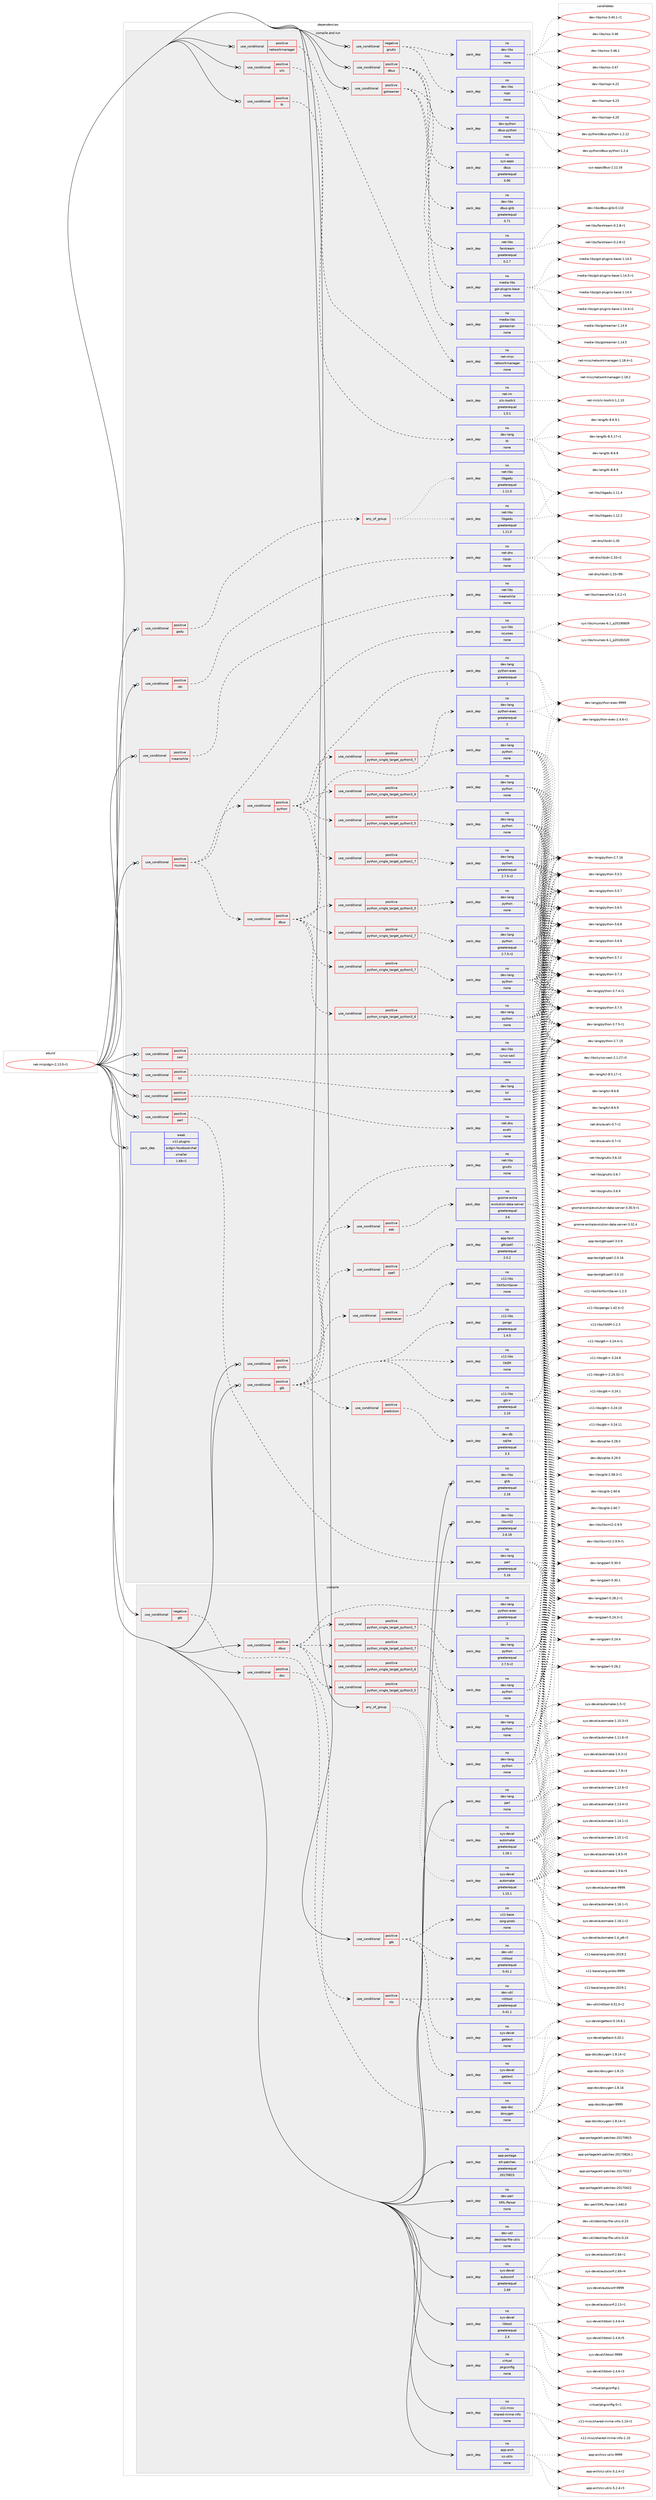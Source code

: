 digraph prolog {

# *************
# Graph options
# *************

newrank=true;
concentrate=true;
compound=true;
graph [rankdir=LR,fontname=Helvetica,fontsize=10,ranksep=1.5];#, ranksep=2.5, nodesep=0.2];
edge  [arrowhead=vee];
node  [fontname=Helvetica,fontsize=10];

# **********
# The ebuild
# **********

subgraph cluster_leftcol {
color=gray;
rank=same;
label=<<i>ebuild</i>>;
id [label="net-im/pidgin-2.13.0-r1", color=red, width=4, href="../net-im/pidgin-2.13.0-r1.svg"];
}

# ****************
# The dependencies
# ****************

subgraph cluster_midcol {
color=gray;
label=<<i>dependencies</i>>;
subgraph cluster_compile {
fillcolor="#eeeeee";
style=filled;
label=<<i>compile</i>>;
subgraph any13946 {
dependency822703 [label=<<TABLE BORDER="0" CELLBORDER="1" CELLSPACING="0" CELLPADDING="4"><TR><TD CELLPADDING="10">any_of_group</TD></TR></TABLE>>, shape=none, color=red];subgraph pack607863 {
dependency822704 [label=<<TABLE BORDER="0" CELLBORDER="1" CELLSPACING="0" CELLPADDING="4" WIDTH="220"><TR><TD ROWSPAN="6" CELLPADDING="30">pack_dep</TD></TR><TR><TD WIDTH="110">no</TD></TR><TR><TD>sys-devel</TD></TR><TR><TD>automake</TD></TR><TR><TD>greaterequal</TD></TR><TR><TD>1.16.1</TD></TR></TABLE>>, shape=none, color=blue];
}
dependency822703:e -> dependency822704:w [weight=20,style="dotted",arrowhead="oinv"];
subgraph pack607864 {
dependency822705 [label=<<TABLE BORDER="0" CELLBORDER="1" CELLSPACING="0" CELLPADDING="4" WIDTH="220"><TR><TD ROWSPAN="6" CELLPADDING="30">pack_dep</TD></TR><TR><TD WIDTH="110">no</TD></TR><TR><TD>sys-devel</TD></TR><TR><TD>automake</TD></TR><TR><TD>greaterequal</TD></TR><TR><TD>1.15.1</TD></TR></TABLE>>, shape=none, color=blue];
}
dependency822703:e -> dependency822705:w [weight=20,style="dotted",arrowhead="oinv"];
}
id:e -> dependency822703:w [weight=20,style="solid",arrowhead="vee"];
subgraph cond200443 {
dependency822706 [label=<<TABLE BORDER="0" CELLBORDER="1" CELLSPACING="0" CELLPADDING="4"><TR><TD ROWSPAN="3" CELLPADDING="10">use_conditional</TD></TR><TR><TD>negative</TD></TR><TR><TD>gtk</TD></TR></TABLE>>, shape=none, color=red];
subgraph cond200444 {
dependency822707 [label=<<TABLE BORDER="0" CELLBORDER="1" CELLSPACING="0" CELLPADDING="4"><TR><TD ROWSPAN="3" CELLPADDING="10">use_conditional</TD></TR><TR><TD>positive</TD></TR><TR><TD>nls</TD></TR></TABLE>>, shape=none, color=red];
subgraph pack607865 {
dependency822708 [label=<<TABLE BORDER="0" CELLBORDER="1" CELLSPACING="0" CELLPADDING="4" WIDTH="220"><TR><TD ROWSPAN="6" CELLPADDING="30">pack_dep</TD></TR><TR><TD WIDTH="110">no</TD></TR><TR><TD>dev-util</TD></TR><TR><TD>intltool</TD></TR><TR><TD>greaterequal</TD></TR><TR><TD>0.41.1</TD></TR></TABLE>>, shape=none, color=blue];
}
dependency822707:e -> dependency822708:w [weight=20,style="dashed",arrowhead="vee"];
subgraph pack607866 {
dependency822709 [label=<<TABLE BORDER="0" CELLBORDER="1" CELLSPACING="0" CELLPADDING="4" WIDTH="220"><TR><TD ROWSPAN="6" CELLPADDING="30">pack_dep</TD></TR><TR><TD WIDTH="110">no</TD></TR><TR><TD>sys-devel</TD></TR><TR><TD>gettext</TD></TR><TR><TD>none</TD></TR><TR><TD></TD></TR></TABLE>>, shape=none, color=blue];
}
dependency822707:e -> dependency822709:w [weight=20,style="dashed",arrowhead="vee"];
}
dependency822706:e -> dependency822707:w [weight=20,style="dashed",arrowhead="vee"];
}
id:e -> dependency822706:w [weight=20,style="solid",arrowhead="vee"];
subgraph cond200445 {
dependency822710 [label=<<TABLE BORDER="0" CELLBORDER="1" CELLSPACING="0" CELLPADDING="4"><TR><TD ROWSPAN="3" CELLPADDING="10">use_conditional</TD></TR><TR><TD>positive</TD></TR><TR><TD>dbus</TD></TR></TABLE>>, shape=none, color=red];
subgraph cond200446 {
dependency822711 [label=<<TABLE BORDER="0" CELLBORDER="1" CELLSPACING="0" CELLPADDING="4"><TR><TD ROWSPAN="3" CELLPADDING="10">use_conditional</TD></TR><TR><TD>positive</TD></TR><TR><TD>python_single_target_python2_7</TD></TR></TABLE>>, shape=none, color=red];
subgraph pack607867 {
dependency822712 [label=<<TABLE BORDER="0" CELLBORDER="1" CELLSPACING="0" CELLPADDING="4" WIDTH="220"><TR><TD ROWSPAN="6" CELLPADDING="30">pack_dep</TD></TR><TR><TD WIDTH="110">no</TD></TR><TR><TD>dev-lang</TD></TR><TR><TD>python</TD></TR><TR><TD>greaterequal</TD></TR><TR><TD>2.7.5-r2</TD></TR></TABLE>>, shape=none, color=blue];
}
dependency822711:e -> dependency822712:w [weight=20,style="dashed",arrowhead="vee"];
}
dependency822710:e -> dependency822711:w [weight=20,style="dashed",arrowhead="vee"];
subgraph cond200447 {
dependency822713 [label=<<TABLE BORDER="0" CELLBORDER="1" CELLSPACING="0" CELLPADDING="4"><TR><TD ROWSPAN="3" CELLPADDING="10">use_conditional</TD></TR><TR><TD>positive</TD></TR><TR><TD>python_single_target_python3_5</TD></TR></TABLE>>, shape=none, color=red];
subgraph pack607868 {
dependency822714 [label=<<TABLE BORDER="0" CELLBORDER="1" CELLSPACING="0" CELLPADDING="4" WIDTH="220"><TR><TD ROWSPAN="6" CELLPADDING="30">pack_dep</TD></TR><TR><TD WIDTH="110">no</TD></TR><TR><TD>dev-lang</TD></TR><TR><TD>python</TD></TR><TR><TD>none</TD></TR><TR><TD></TD></TR></TABLE>>, shape=none, color=blue];
}
dependency822713:e -> dependency822714:w [weight=20,style="dashed",arrowhead="vee"];
}
dependency822710:e -> dependency822713:w [weight=20,style="dashed",arrowhead="vee"];
subgraph cond200448 {
dependency822715 [label=<<TABLE BORDER="0" CELLBORDER="1" CELLSPACING="0" CELLPADDING="4"><TR><TD ROWSPAN="3" CELLPADDING="10">use_conditional</TD></TR><TR><TD>positive</TD></TR><TR><TD>python_single_target_python3_6</TD></TR></TABLE>>, shape=none, color=red];
subgraph pack607869 {
dependency822716 [label=<<TABLE BORDER="0" CELLBORDER="1" CELLSPACING="0" CELLPADDING="4" WIDTH="220"><TR><TD ROWSPAN="6" CELLPADDING="30">pack_dep</TD></TR><TR><TD WIDTH="110">no</TD></TR><TR><TD>dev-lang</TD></TR><TR><TD>python</TD></TR><TR><TD>none</TD></TR><TR><TD></TD></TR></TABLE>>, shape=none, color=blue];
}
dependency822715:e -> dependency822716:w [weight=20,style="dashed",arrowhead="vee"];
}
dependency822710:e -> dependency822715:w [weight=20,style="dashed",arrowhead="vee"];
subgraph cond200449 {
dependency822717 [label=<<TABLE BORDER="0" CELLBORDER="1" CELLSPACING="0" CELLPADDING="4"><TR><TD ROWSPAN="3" CELLPADDING="10">use_conditional</TD></TR><TR><TD>positive</TD></TR><TR><TD>python_single_target_python3_7</TD></TR></TABLE>>, shape=none, color=red];
subgraph pack607870 {
dependency822718 [label=<<TABLE BORDER="0" CELLBORDER="1" CELLSPACING="0" CELLPADDING="4" WIDTH="220"><TR><TD ROWSPAN="6" CELLPADDING="30">pack_dep</TD></TR><TR><TD WIDTH="110">no</TD></TR><TR><TD>dev-lang</TD></TR><TR><TD>python</TD></TR><TR><TD>none</TD></TR><TR><TD></TD></TR></TABLE>>, shape=none, color=blue];
}
dependency822717:e -> dependency822718:w [weight=20,style="dashed",arrowhead="vee"];
}
dependency822710:e -> dependency822717:w [weight=20,style="dashed",arrowhead="vee"];
subgraph pack607871 {
dependency822719 [label=<<TABLE BORDER="0" CELLBORDER="1" CELLSPACING="0" CELLPADDING="4" WIDTH="220"><TR><TD ROWSPAN="6" CELLPADDING="30">pack_dep</TD></TR><TR><TD WIDTH="110">no</TD></TR><TR><TD>dev-lang</TD></TR><TR><TD>python-exec</TD></TR><TR><TD>greaterequal</TD></TR><TR><TD>2</TD></TR></TABLE>>, shape=none, color=blue];
}
dependency822710:e -> dependency822719:w [weight=20,style="dashed",arrowhead="vee"];
}
id:e -> dependency822710:w [weight=20,style="solid",arrowhead="vee"];
subgraph cond200450 {
dependency822720 [label=<<TABLE BORDER="0" CELLBORDER="1" CELLSPACING="0" CELLPADDING="4"><TR><TD ROWSPAN="3" CELLPADDING="10">use_conditional</TD></TR><TR><TD>positive</TD></TR><TR><TD>doc</TD></TR></TABLE>>, shape=none, color=red];
subgraph pack607872 {
dependency822721 [label=<<TABLE BORDER="0" CELLBORDER="1" CELLSPACING="0" CELLPADDING="4" WIDTH="220"><TR><TD ROWSPAN="6" CELLPADDING="30">pack_dep</TD></TR><TR><TD WIDTH="110">no</TD></TR><TR><TD>app-doc</TD></TR><TR><TD>doxygen</TD></TR><TR><TD>none</TD></TR><TR><TD></TD></TR></TABLE>>, shape=none, color=blue];
}
dependency822720:e -> dependency822721:w [weight=20,style="dashed",arrowhead="vee"];
}
id:e -> dependency822720:w [weight=20,style="solid",arrowhead="vee"];
subgraph cond200451 {
dependency822722 [label=<<TABLE BORDER="0" CELLBORDER="1" CELLSPACING="0" CELLPADDING="4"><TR><TD ROWSPAN="3" CELLPADDING="10">use_conditional</TD></TR><TR><TD>positive</TD></TR><TR><TD>gtk</TD></TR></TABLE>>, shape=none, color=red];
subgraph pack607873 {
dependency822723 [label=<<TABLE BORDER="0" CELLBORDER="1" CELLSPACING="0" CELLPADDING="4" WIDTH="220"><TR><TD ROWSPAN="6" CELLPADDING="30">pack_dep</TD></TR><TR><TD WIDTH="110">no</TD></TR><TR><TD>x11-base</TD></TR><TR><TD>xorg-proto</TD></TR><TR><TD>none</TD></TR><TR><TD></TD></TR></TABLE>>, shape=none, color=blue];
}
dependency822722:e -> dependency822723:w [weight=20,style="dashed",arrowhead="vee"];
subgraph pack607874 {
dependency822724 [label=<<TABLE BORDER="0" CELLBORDER="1" CELLSPACING="0" CELLPADDING="4" WIDTH="220"><TR><TD ROWSPAN="6" CELLPADDING="30">pack_dep</TD></TR><TR><TD WIDTH="110">no</TD></TR><TR><TD>dev-util</TD></TR><TR><TD>intltool</TD></TR><TR><TD>greaterequal</TD></TR><TR><TD>0.41.1</TD></TR></TABLE>>, shape=none, color=blue];
}
dependency822722:e -> dependency822724:w [weight=20,style="dashed",arrowhead="vee"];
subgraph pack607875 {
dependency822725 [label=<<TABLE BORDER="0" CELLBORDER="1" CELLSPACING="0" CELLPADDING="4" WIDTH="220"><TR><TD ROWSPAN="6" CELLPADDING="30">pack_dep</TD></TR><TR><TD WIDTH="110">no</TD></TR><TR><TD>sys-devel</TD></TR><TR><TD>gettext</TD></TR><TR><TD>none</TD></TR><TR><TD></TD></TR></TABLE>>, shape=none, color=blue];
}
dependency822722:e -> dependency822725:w [weight=20,style="dashed",arrowhead="vee"];
}
id:e -> dependency822722:w [weight=20,style="solid",arrowhead="vee"];
subgraph pack607876 {
dependency822726 [label=<<TABLE BORDER="0" CELLBORDER="1" CELLSPACING="0" CELLPADDING="4" WIDTH="220"><TR><TD ROWSPAN="6" CELLPADDING="30">pack_dep</TD></TR><TR><TD WIDTH="110">no</TD></TR><TR><TD>app-arch</TD></TR><TR><TD>xz-utils</TD></TR><TR><TD>none</TD></TR><TR><TD></TD></TR></TABLE>>, shape=none, color=blue];
}
id:e -> dependency822726:w [weight=20,style="solid",arrowhead="vee"];
subgraph pack607877 {
dependency822727 [label=<<TABLE BORDER="0" CELLBORDER="1" CELLSPACING="0" CELLPADDING="4" WIDTH="220"><TR><TD ROWSPAN="6" CELLPADDING="30">pack_dep</TD></TR><TR><TD WIDTH="110">no</TD></TR><TR><TD>app-portage</TD></TR><TR><TD>elt-patches</TD></TR><TR><TD>greaterequal</TD></TR><TR><TD>20170815</TD></TR></TABLE>>, shape=none, color=blue];
}
id:e -> dependency822727:w [weight=20,style="solid",arrowhead="vee"];
subgraph pack607878 {
dependency822728 [label=<<TABLE BORDER="0" CELLBORDER="1" CELLSPACING="0" CELLPADDING="4" WIDTH="220"><TR><TD ROWSPAN="6" CELLPADDING="30">pack_dep</TD></TR><TR><TD WIDTH="110">no</TD></TR><TR><TD>dev-lang</TD></TR><TR><TD>perl</TD></TR><TR><TD>none</TD></TR><TR><TD></TD></TR></TABLE>>, shape=none, color=blue];
}
id:e -> dependency822728:w [weight=20,style="solid",arrowhead="vee"];
subgraph pack607879 {
dependency822729 [label=<<TABLE BORDER="0" CELLBORDER="1" CELLSPACING="0" CELLPADDING="4" WIDTH="220"><TR><TD ROWSPAN="6" CELLPADDING="30">pack_dep</TD></TR><TR><TD WIDTH="110">no</TD></TR><TR><TD>dev-perl</TD></TR><TR><TD>XML-Parser</TD></TR><TR><TD>none</TD></TR><TR><TD></TD></TR></TABLE>>, shape=none, color=blue];
}
id:e -> dependency822729:w [weight=20,style="solid",arrowhead="vee"];
subgraph pack607880 {
dependency822730 [label=<<TABLE BORDER="0" CELLBORDER="1" CELLSPACING="0" CELLPADDING="4" WIDTH="220"><TR><TD ROWSPAN="6" CELLPADDING="30">pack_dep</TD></TR><TR><TD WIDTH="110">no</TD></TR><TR><TD>dev-util</TD></TR><TR><TD>desktop-file-utils</TD></TR><TR><TD>none</TD></TR><TR><TD></TD></TR></TABLE>>, shape=none, color=blue];
}
id:e -> dependency822730:w [weight=20,style="solid",arrowhead="vee"];
subgraph pack607881 {
dependency822731 [label=<<TABLE BORDER="0" CELLBORDER="1" CELLSPACING="0" CELLPADDING="4" WIDTH="220"><TR><TD ROWSPAN="6" CELLPADDING="30">pack_dep</TD></TR><TR><TD WIDTH="110">no</TD></TR><TR><TD>sys-devel</TD></TR><TR><TD>autoconf</TD></TR><TR><TD>greaterequal</TD></TR><TR><TD>2.69</TD></TR></TABLE>>, shape=none, color=blue];
}
id:e -> dependency822731:w [weight=20,style="solid",arrowhead="vee"];
subgraph pack607882 {
dependency822732 [label=<<TABLE BORDER="0" CELLBORDER="1" CELLSPACING="0" CELLPADDING="4" WIDTH="220"><TR><TD ROWSPAN="6" CELLPADDING="30">pack_dep</TD></TR><TR><TD WIDTH="110">no</TD></TR><TR><TD>sys-devel</TD></TR><TR><TD>libtool</TD></TR><TR><TD>greaterequal</TD></TR><TR><TD>2.4</TD></TR></TABLE>>, shape=none, color=blue];
}
id:e -> dependency822732:w [weight=20,style="solid",arrowhead="vee"];
subgraph pack607883 {
dependency822733 [label=<<TABLE BORDER="0" CELLBORDER="1" CELLSPACING="0" CELLPADDING="4" WIDTH="220"><TR><TD ROWSPAN="6" CELLPADDING="30">pack_dep</TD></TR><TR><TD WIDTH="110">no</TD></TR><TR><TD>virtual</TD></TR><TR><TD>pkgconfig</TD></TR><TR><TD>none</TD></TR><TR><TD></TD></TR></TABLE>>, shape=none, color=blue];
}
id:e -> dependency822733:w [weight=20,style="solid",arrowhead="vee"];
subgraph pack607884 {
dependency822734 [label=<<TABLE BORDER="0" CELLBORDER="1" CELLSPACING="0" CELLPADDING="4" WIDTH="220"><TR><TD ROWSPAN="6" CELLPADDING="30">pack_dep</TD></TR><TR><TD WIDTH="110">no</TD></TR><TR><TD>x11-misc</TD></TR><TR><TD>shared-mime-info</TD></TR><TR><TD>none</TD></TR><TR><TD></TD></TR></TABLE>>, shape=none, color=blue];
}
id:e -> dependency822734:w [weight=20,style="solid",arrowhead="vee"];
}
subgraph cluster_compileandrun {
fillcolor="#eeeeee";
style=filled;
label=<<i>compile and run</i>>;
subgraph cond200452 {
dependency822735 [label=<<TABLE BORDER="0" CELLBORDER="1" CELLSPACING="0" CELLPADDING="4"><TR><TD ROWSPAN="3" CELLPADDING="10">use_conditional</TD></TR><TR><TD>negative</TD></TR><TR><TD>gnutls</TD></TR></TABLE>>, shape=none, color=red];
subgraph pack607885 {
dependency822736 [label=<<TABLE BORDER="0" CELLBORDER="1" CELLSPACING="0" CELLPADDING="4" WIDTH="220"><TR><TD ROWSPAN="6" CELLPADDING="30">pack_dep</TD></TR><TR><TD WIDTH="110">no</TD></TR><TR><TD>dev-libs</TD></TR><TR><TD>nspr</TD></TR><TR><TD>none</TD></TR><TR><TD></TD></TR></TABLE>>, shape=none, color=blue];
}
dependency822735:e -> dependency822736:w [weight=20,style="dashed",arrowhead="vee"];
subgraph pack607886 {
dependency822737 [label=<<TABLE BORDER="0" CELLBORDER="1" CELLSPACING="0" CELLPADDING="4" WIDTH="220"><TR><TD ROWSPAN="6" CELLPADDING="30">pack_dep</TD></TR><TR><TD WIDTH="110">no</TD></TR><TR><TD>dev-libs</TD></TR><TR><TD>nss</TD></TR><TR><TD>none</TD></TR><TR><TD></TD></TR></TABLE>>, shape=none, color=blue];
}
dependency822735:e -> dependency822737:w [weight=20,style="dashed",arrowhead="vee"];
}
id:e -> dependency822735:w [weight=20,style="solid",arrowhead="odotvee"];
subgraph cond200453 {
dependency822738 [label=<<TABLE BORDER="0" CELLBORDER="1" CELLSPACING="0" CELLPADDING="4"><TR><TD ROWSPAN="3" CELLPADDING="10">use_conditional</TD></TR><TR><TD>positive</TD></TR><TR><TD>dbus</TD></TR></TABLE>>, shape=none, color=red];
subgraph pack607887 {
dependency822739 [label=<<TABLE BORDER="0" CELLBORDER="1" CELLSPACING="0" CELLPADDING="4" WIDTH="220"><TR><TD ROWSPAN="6" CELLPADDING="30">pack_dep</TD></TR><TR><TD WIDTH="110">no</TD></TR><TR><TD>dev-libs</TD></TR><TR><TD>dbus-glib</TD></TR><TR><TD>greaterequal</TD></TR><TR><TD>0.71</TD></TR></TABLE>>, shape=none, color=blue];
}
dependency822738:e -> dependency822739:w [weight=20,style="dashed",arrowhead="vee"];
subgraph pack607888 {
dependency822740 [label=<<TABLE BORDER="0" CELLBORDER="1" CELLSPACING="0" CELLPADDING="4" WIDTH="220"><TR><TD ROWSPAN="6" CELLPADDING="30">pack_dep</TD></TR><TR><TD WIDTH="110">no</TD></TR><TR><TD>sys-apps</TD></TR><TR><TD>dbus</TD></TR><TR><TD>greaterequal</TD></TR><TR><TD>0.90</TD></TR></TABLE>>, shape=none, color=blue];
}
dependency822738:e -> dependency822740:w [weight=20,style="dashed",arrowhead="vee"];
subgraph pack607889 {
dependency822741 [label=<<TABLE BORDER="0" CELLBORDER="1" CELLSPACING="0" CELLPADDING="4" WIDTH="220"><TR><TD ROWSPAN="6" CELLPADDING="30">pack_dep</TD></TR><TR><TD WIDTH="110">no</TD></TR><TR><TD>dev-python</TD></TR><TR><TD>dbus-python</TD></TR><TR><TD>none</TD></TR><TR><TD></TD></TR></TABLE>>, shape=none, color=blue];
}
dependency822738:e -> dependency822741:w [weight=20,style="dashed",arrowhead="vee"];
}
id:e -> dependency822738:w [weight=20,style="solid",arrowhead="odotvee"];
subgraph cond200454 {
dependency822742 [label=<<TABLE BORDER="0" CELLBORDER="1" CELLSPACING="0" CELLPADDING="4"><TR><TD ROWSPAN="3" CELLPADDING="10">use_conditional</TD></TR><TR><TD>positive</TD></TR><TR><TD>gadu</TD></TR></TABLE>>, shape=none, color=red];
subgraph any13947 {
dependency822743 [label=<<TABLE BORDER="0" CELLBORDER="1" CELLSPACING="0" CELLPADDING="4"><TR><TD CELLPADDING="10">any_of_group</TD></TR></TABLE>>, shape=none, color=red];subgraph pack607890 {
dependency822744 [label=<<TABLE BORDER="0" CELLBORDER="1" CELLSPACING="0" CELLPADDING="4" WIDTH="220"><TR><TD ROWSPAN="6" CELLPADDING="30">pack_dep</TD></TR><TR><TD WIDTH="110">no</TD></TR><TR><TD>net-libs</TD></TR><TR><TD>libgadu</TD></TR><TR><TD>greaterequal</TD></TR><TR><TD>1.11.0</TD></TR></TABLE>>, shape=none, color=blue];
}
dependency822743:e -> dependency822744:w [weight=20,style="dotted",arrowhead="oinv"];
subgraph pack607891 {
dependency822745 [label=<<TABLE BORDER="0" CELLBORDER="1" CELLSPACING="0" CELLPADDING="4" WIDTH="220"><TR><TD ROWSPAN="6" CELLPADDING="30">pack_dep</TD></TR><TR><TD WIDTH="110">no</TD></TR><TR><TD>net-libs</TD></TR><TR><TD>libgadu</TD></TR><TR><TD>greaterequal</TD></TR><TR><TD>1.11.0</TD></TR></TABLE>>, shape=none, color=blue];
}
dependency822743:e -> dependency822745:w [weight=20,style="dotted",arrowhead="oinv"];
}
dependency822742:e -> dependency822743:w [weight=20,style="dashed",arrowhead="vee"];
}
id:e -> dependency822742:w [weight=20,style="solid",arrowhead="odotvee"];
subgraph cond200455 {
dependency822746 [label=<<TABLE BORDER="0" CELLBORDER="1" CELLSPACING="0" CELLPADDING="4"><TR><TD ROWSPAN="3" CELLPADDING="10">use_conditional</TD></TR><TR><TD>positive</TD></TR><TR><TD>gnutls</TD></TR></TABLE>>, shape=none, color=red];
subgraph pack607892 {
dependency822747 [label=<<TABLE BORDER="0" CELLBORDER="1" CELLSPACING="0" CELLPADDING="4" WIDTH="220"><TR><TD ROWSPAN="6" CELLPADDING="30">pack_dep</TD></TR><TR><TD WIDTH="110">no</TD></TR><TR><TD>net-libs</TD></TR><TR><TD>gnutls</TD></TR><TR><TD>none</TD></TR><TR><TD></TD></TR></TABLE>>, shape=none, color=blue];
}
dependency822746:e -> dependency822747:w [weight=20,style="dashed",arrowhead="vee"];
}
id:e -> dependency822746:w [weight=20,style="solid",arrowhead="odotvee"];
subgraph cond200456 {
dependency822748 [label=<<TABLE BORDER="0" CELLBORDER="1" CELLSPACING="0" CELLPADDING="4"><TR><TD ROWSPAN="3" CELLPADDING="10">use_conditional</TD></TR><TR><TD>positive</TD></TR><TR><TD>gstreamer</TD></TR></TABLE>>, shape=none, color=red];
subgraph pack607893 {
dependency822749 [label=<<TABLE BORDER="0" CELLBORDER="1" CELLSPACING="0" CELLPADDING="4" WIDTH="220"><TR><TD ROWSPAN="6" CELLPADDING="30">pack_dep</TD></TR><TR><TD WIDTH="110">no</TD></TR><TR><TD>media-libs</TD></TR><TR><TD>gstreamer</TD></TR><TR><TD>none</TD></TR><TR><TD></TD></TR></TABLE>>, shape=none, color=blue];
}
dependency822748:e -> dependency822749:w [weight=20,style="dashed",arrowhead="vee"];
subgraph pack607894 {
dependency822750 [label=<<TABLE BORDER="0" CELLBORDER="1" CELLSPACING="0" CELLPADDING="4" WIDTH="220"><TR><TD ROWSPAN="6" CELLPADDING="30">pack_dep</TD></TR><TR><TD WIDTH="110">no</TD></TR><TR><TD>media-libs</TD></TR><TR><TD>gst-plugins-base</TD></TR><TR><TD>none</TD></TR><TR><TD></TD></TR></TABLE>>, shape=none, color=blue];
}
dependency822748:e -> dependency822750:w [weight=20,style="dashed",arrowhead="vee"];
subgraph pack607895 {
dependency822751 [label=<<TABLE BORDER="0" CELLBORDER="1" CELLSPACING="0" CELLPADDING="4" WIDTH="220"><TR><TD ROWSPAN="6" CELLPADDING="30">pack_dep</TD></TR><TR><TD WIDTH="110">no</TD></TR><TR><TD>net-libs</TD></TR><TR><TD>farstream</TD></TR><TR><TD>greaterequal</TD></TR><TR><TD>0.2.7</TD></TR></TABLE>>, shape=none, color=blue];
}
dependency822748:e -> dependency822751:w [weight=20,style="dashed",arrowhead="vee"];
}
id:e -> dependency822748:w [weight=20,style="solid",arrowhead="odotvee"];
subgraph cond200457 {
dependency822752 [label=<<TABLE BORDER="0" CELLBORDER="1" CELLSPACING="0" CELLPADDING="4"><TR><TD ROWSPAN="3" CELLPADDING="10">use_conditional</TD></TR><TR><TD>positive</TD></TR><TR><TD>gtk</TD></TR></TABLE>>, shape=none, color=red];
subgraph pack607896 {
dependency822753 [label=<<TABLE BORDER="0" CELLBORDER="1" CELLSPACING="0" CELLPADDING="4" WIDTH="220"><TR><TD ROWSPAN="6" CELLPADDING="30">pack_dep</TD></TR><TR><TD WIDTH="110">no</TD></TR><TR><TD>x11-libs</TD></TR><TR><TD>gtk+</TD></TR><TR><TD>greaterequal</TD></TR><TR><TD>2.10</TD></TR></TABLE>>, shape=none, color=blue];
}
dependency822752:e -> dependency822753:w [weight=20,style="dashed",arrowhead="vee"];
subgraph pack607897 {
dependency822754 [label=<<TABLE BORDER="0" CELLBORDER="1" CELLSPACING="0" CELLPADDING="4" WIDTH="220"><TR><TD ROWSPAN="6" CELLPADDING="30">pack_dep</TD></TR><TR><TD WIDTH="110">no</TD></TR><TR><TD>x11-libs</TD></TR><TR><TD>libSM</TD></TR><TR><TD>none</TD></TR><TR><TD></TD></TR></TABLE>>, shape=none, color=blue];
}
dependency822752:e -> dependency822754:w [weight=20,style="dashed",arrowhead="vee"];
subgraph pack607898 {
dependency822755 [label=<<TABLE BORDER="0" CELLBORDER="1" CELLSPACING="0" CELLPADDING="4" WIDTH="220"><TR><TD ROWSPAN="6" CELLPADDING="30">pack_dep</TD></TR><TR><TD WIDTH="110">no</TD></TR><TR><TD>x11-libs</TD></TR><TR><TD>pango</TD></TR><TR><TD>greaterequal</TD></TR><TR><TD>1.4.0</TD></TR></TABLE>>, shape=none, color=blue];
}
dependency822752:e -> dependency822755:w [weight=20,style="dashed",arrowhead="vee"];
subgraph cond200458 {
dependency822756 [label=<<TABLE BORDER="0" CELLBORDER="1" CELLSPACING="0" CELLPADDING="4"><TR><TD ROWSPAN="3" CELLPADDING="10">use_conditional</TD></TR><TR><TD>positive</TD></TR><TR><TD>xscreensaver</TD></TR></TABLE>>, shape=none, color=red];
subgraph pack607899 {
dependency822757 [label=<<TABLE BORDER="0" CELLBORDER="1" CELLSPACING="0" CELLPADDING="4" WIDTH="220"><TR><TD ROWSPAN="6" CELLPADDING="30">pack_dep</TD></TR><TR><TD WIDTH="110">no</TD></TR><TR><TD>x11-libs</TD></TR><TR><TD>libXScrnSaver</TD></TR><TR><TD>none</TD></TR><TR><TD></TD></TR></TABLE>>, shape=none, color=blue];
}
dependency822756:e -> dependency822757:w [weight=20,style="dashed",arrowhead="vee"];
}
dependency822752:e -> dependency822756:w [weight=20,style="dashed",arrowhead="vee"];
subgraph cond200459 {
dependency822758 [label=<<TABLE BORDER="0" CELLBORDER="1" CELLSPACING="0" CELLPADDING="4"><TR><TD ROWSPAN="3" CELLPADDING="10">use_conditional</TD></TR><TR><TD>positive</TD></TR><TR><TD>spell</TD></TR></TABLE>>, shape=none, color=red];
subgraph pack607900 {
dependency822759 [label=<<TABLE BORDER="0" CELLBORDER="1" CELLSPACING="0" CELLPADDING="4" WIDTH="220"><TR><TD ROWSPAN="6" CELLPADDING="30">pack_dep</TD></TR><TR><TD WIDTH="110">no</TD></TR><TR><TD>app-text</TD></TR><TR><TD>gtkspell</TD></TR><TR><TD>greaterequal</TD></TR><TR><TD>2.0.2</TD></TR></TABLE>>, shape=none, color=blue];
}
dependency822758:e -> dependency822759:w [weight=20,style="dashed",arrowhead="vee"];
}
dependency822752:e -> dependency822758:w [weight=20,style="dashed",arrowhead="vee"];
subgraph cond200460 {
dependency822760 [label=<<TABLE BORDER="0" CELLBORDER="1" CELLSPACING="0" CELLPADDING="4"><TR><TD ROWSPAN="3" CELLPADDING="10">use_conditional</TD></TR><TR><TD>positive</TD></TR><TR><TD>eds</TD></TR></TABLE>>, shape=none, color=red];
subgraph pack607901 {
dependency822761 [label=<<TABLE BORDER="0" CELLBORDER="1" CELLSPACING="0" CELLPADDING="4" WIDTH="220"><TR><TD ROWSPAN="6" CELLPADDING="30">pack_dep</TD></TR><TR><TD WIDTH="110">no</TD></TR><TR><TD>gnome-extra</TD></TR><TR><TD>evolution-data-server</TD></TR><TR><TD>greaterequal</TD></TR><TR><TD>3.6</TD></TR></TABLE>>, shape=none, color=blue];
}
dependency822760:e -> dependency822761:w [weight=20,style="dashed",arrowhead="vee"];
}
dependency822752:e -> dependency822760:w [weight=20,style="dashed",arrowhead="vee"];
subgraph cond200461 {
dependency822762 [label=<<TABLE BORDER="0" CELLBORDER="1" CELLSPACING="0" CELLPADDING="4"><TR><TD ROWSPAN="3" CELLPADDING="10">use_conditional</TD></TR><TR><TD>positive</TD></TR><TR><TD>prediction</TD></TR></TABLE>>, shape=none, color=red];
subgraph pack607902 {
dependency822763 [label=<<TABLE BORDER="0" CELLBORDER="1" CELLSPACING="0" CELLPADDING="4" WIDTH="220"><TR><TD ROWSPAN="6" CELLPADDING="30">pack_dep</TD></TR><TR><TD WIDTH="110">no</TD></TR><TR><TD>dev-db</TD></TR><TR><TD>sqlite</TD></TR><TR><TD>greaterequal</TD></TR><TR><TD>3.3</TD></TR></TABLE>>, shape=none, color=blue];
}
dependency822762:e -> dependency822763:w [weight=20,style="dashed",arrowhead="vee"];
}
dependency822752:e -> dependency822762:w [weight=20,style="dashed",arrowhead="vee"];
}
id:e -> dependency822752:w [weight=20,style="solid",arrowhead="odotvee"];
subgraph cond200462 {
dependency822764 [label=<<TABLE BORDER="0" CELLBORDER="1" CELLSPACING="0" CELLPADDING="4"><TR><TD ROWSPAN="3" CELLPADDING="10">use_conditional</TD></TR><TR><TD>positive</TD></TR><TR><TD>idn</TD></TR></TABLE>>, shape=none, color=red];
subgraph pack607903 {
dependency822765 [label=<<TABLE BORDER="0" CELLBORDER="1" CELLSPACING="0" CELLPADDING="4" WIDTH="220"><TR><TD ROWSPAN="6" CELLPADDING="30">pack_dep</TD></TR><TR><TD WIDTH="110">no</TD></TR><TR><TD>net-dns</TD></TR><TR><TD>libidn</TD></TR><TR><TD>none</TD></TR><TR><TD></TD></TR></TABLE>>, shape=none, color=blue];
}
dependency822764:e -> dependency822765:w [weight=20,style="dashed",arrowhead="vee"];
}
id:e -> dependency822764:w [weight=20,style="solid",arrowhead="odotvee"];
subgraph cond200463 {
dependency822766 [label=<<TABLE BORDER="0" CELLBORDER="1" CELLSPACING="0" CELLPADDING="4"><TR><TD ROWSPAN="3" CELLPADDING="10">use_conditional</TD></TR><TR><TD>positive</TD></TR><TR><TD>meanwhile</TD></TR></TABLE>>, shape=none, color=red];
subgraph pack607904 {
dependency822767 [label=<<TABLE BORDER="0" CELLBORDER="1" CELLSPACING="0" CELLPADDING="4" WIDTH="220"><TR><TD ROWSPAN="6" CELLPADDING="30">pack_dep</TD></TR><TR><TD WIDTH="110">no</TD></TR><TR><TD>net-libs</TD></TR><TR><TD>meanwhile</TD></TR><TR><TD>none</TD></TR><TR><TD></TD></TR></TABLE>>, shape=none, color=blue];
}
dependency822766:e -> dependency822767:w [weight=20,style="dashed",arrowhead="vee"];
}
id:e -> dependency822766:w [weight=20,style="solid",arrowhead="odotvee"];
subgraph cond200464 {
dependency822768 [label=<<TABLE BORDER="0" CELLBORDER="1" CELLSPACING="0" CELLPADDING="4"><TR><TD ROWSPAN="3" CELLPADDING="10">use_conditional</TD></TR><TR><TD>positive</TD></TR><TR><TD>ncurses</TD></TR></TABLE>>, shape=none, color=red];
subgraph pack607905 {
dependency822769 [label=<<TABLE BORDER="0" CELLBORDER="1" CELLSPACING="0" CELLPADDING="4" WIDTH="220"><TR><TD ROWSPAN="6" CELLPADDING="30">pack_dep</TD></TR><TR><TD WIDTH="110">no</TD></TR><TR><TD>sys-libs</TD></TR><TR><TD>ncurses</TD></TR><TR><TD>none</TD></TR><TR><TD></TD></TR></TABLE>>, shape=none, color=blue];
}
dependency822768:e -> dependency822769:w [weight=20,style="dashed",arrowhead="vee"];
subgraph cond200465 {
dependency822770 [label=<<TABLE BORDER="0" CELLBORDER="1" CELLSPACING="0" CELLPADDING="4"><TR><TD ROWSPAN="3" CELLPADDING="10">use_conditional</TD></TR><TR><TD>positive</TD></TR><TR><TD>dbus</TD></TR></TABLE>>, shape=none, color=red];
subgraph cond200466 {
dependency822771 [label=<<TABLE BORDER="0" CELLBORDER="1" CELLSPACING="0" CELLPADDING="4"><TR><TD ROWSPAN="3" CELLPADDING="10">use_conditional</TD></TR><TR><TD>positive</TD></TR><TR><TD>python_single_target_python2_7</TD></TR></TABLE>>, shape=none, color=red];
subgraph pack607906 {
dependency822772 [label=<<TABLE BORDER="0" CELLBORDER="1" CELLSPACING="0" CELLPADDING="4" WIDTH="220"><TR><TD ROWSPAN="6" CELLPADDING="30">pack_dep</TD></TR><TR><TD WIDTH="110">no</TD></TR><TR><TD>dev-lang</TD></TR><TR><TD>python</TD></TR><TR><TD>greaterequal</TD></TR><TR><TD>2.7.5-r2</TD></TR></TABLE>>, shape=none, color=blue];
}
dependency822771:e -> dependency822772:w [weight=20,style="dashed",arrowhead="vee"];
}
dependency822770:e -> dependency822771:w [weight=20,style="dashed",arrowhead="vee"];
subgraph cond200467 {
dependency822773 [label=<<TABLE BORDER="0" CELLBORDER="1" CELLSPACING="0" CELLPADDING="4"><TR><TD ROWSPAN="3" CELLPADDING="10">use_conditional</TD></TR><TR><TD>positive</TD></TR><TR><TD>python_single_target_python3_5</TD></TR></TABLE>>, shape=none, color=red];
subgraph pack607907 {
dependency822774 [label=<<TABLE BORDER="0" CELLBORDER="1" CELLSPACING="0" CELLPADDING="4" WIDTH="220"><TR><TD ROWSPAN="6" CELLPADDING="30">pack_dep</TD></TR><TR><TD WIDTH="110">no</TD></TR><TR><TD>dev-lang</TD></TR><TR><TD>python</TD></TR><TR><TD>none</TD></TR><TR><TD></TD></TR></TABLE>>, shape=none, color=blue];
}
dependency822773:e -> dependency822774:w [weight=20,style="dashed",arrowhead="vee"];
}
dependency822770:e -> dependency822773:w [weight=20,style="dashed",arrowhead="vee"];
subgraph cond200468 {
dependency822775 [label=<<TABLE BORDER="0" CELLBORDER="1" CELLSPACING="0" CELLPADDING="4"><TR><TD ROWSPAN="3" CELLPADDING="10">use_conditional</TD></TR><TR><TD>positive</TD></TR><TR><TD>python_single_target_python3_6</TD></TR></TABLE>>, shape=none, color=red];
subgraph pack607908 {
dependency822776 [label=<<TABLE BORDER="0" CELLBORDER="1" CELLSPACING="0" CELLPADDING="4" WIDTH="220"><TR><TD ROWSPAN="6" CELLPADDING="30">pack_dep</TD></TR><TR><TD WIDTH="110">no</TD></TR><TR><TD>dev-lang</TD></TR><TR><TD>python</TD></TR><TR><TD>none</TD></TR><TR><TD></TD></TR></TABLE>>, shape=none, color=blue];
}
dependency822775:e -> dependency822776:w [weight=20,style="dashed",arrowhead="vee"];
}
dependency822770:e -> dependency822775:w [weight=20,style="dashed",arrowhead="vee"];
subgraph cond200469 {
dependency822777 [label=<<TABLE BORDER="0" CELLBORDER="1" CELLSPACING="0" CELLPADDING="4"><TR><TD ROWSPAN="3" CELLPADDING="10">use_conditional</TD></TR><TR><TD>positive</TD></TR><TR><TD>python_single_target_python3_7</TD></TR></TABLE>>, shape=none, color=red];
subgraph pack607909 {
dependency822778 [label=<<TABLE BORDER="0" CELLBORDER="1" CELLSPACING="0" CELLPADDING="4" WIDTH="220"><TR><TD ROWSPAN="6" CELLPADDING="30">pack_dep</TD></TR><TR><TD WIDTH="110">no</TD></TR><TR><TD>dev-lang</TD></TR><TR><TD>python</TD></TR><TR><TD>none</TD></TR><TR><TD></TD></TR></TABLE>>, shape=none, color=blue];
}
dependency822777:e -> dependency822778:w [weight=20,style="dashed",arrowhead="vee"];
}
dependency822770:e -> dependency822777:w [weight=20,style="dashed",arrowhead="vee"];
subgraph pack607910 {
dependency822779 [label=<<TABLE BORDER="0" CELLBORDER="1" CELLSPACING="0" CELLPADDING="4" WIDTH="220"><TR><TD ROWSPAN="6" CELLPADDING="30">pack_dep</TD></TR><TR><TD WIDTH="110">no</TD></TR><TR><TD>dev-lang</TD></TR><TR><TD>python-exec</TD></TR><TR><TD>greaterequal</TD></TR><TR><TD>2</TD></TR></TABLE>>, shape=none, color=blue];
}
dependency822770:e -> dependency822779:w [weight=20,style="dashed",arrowhead="vee"];
}
dependency822768:e -> dependency822770:w [weight=20,style="dashed",arrowhead="vee"];
subgraph cond200470 {
dependency822780 [label=<<TABLE BORDER="0" CELLBORDER="1" CELLSPACING="0" CELLPADDING="4"><TR><TD ROWSPAN="3" CELLPADDING="10">use_conditional</TD></TR><TR><TD>positive</TD></TR><TR><TD>python</TD></TR></TABLE>>, shape=none, color=red];
subgraph cond200471 {
dependency822781 [label=<<TABLE BORDER="0" CELLBORDER="1" CELLSPACING="0" CELLPADDING="4"><TR><TD ROWSPAN="3" CELLPADDING="10">use_conditional</TD></TR><TR><TD>positive</TD></TR><TR><TD>python_single_target_python2_7</TD></TR></TABLE>>, shape=none, color=red];
subgraph pack607911 {
dependency822782 [label=<<TABLE BORDER="0" CELLBORDER="1" CELLSPACING="0" CELLPADDING="4" WIDTH="220"><TR><TD ROWSPAN="6" CELLPADDING="30">pack_dep</TD></TR><TR><TD WIDTH="110">no</TD></TR><TR><TD>dev-lang</TD></TR><TR><TD>python</TD></TR><TR><TD>greaterequal</TD></TR><TR><TD>2.7.5-r2</TD></TR></TABLE>>, shape=none, color=blue];
}
dependency822781:e -> dependency822782:w [weight=20,style="dashed",arrowhead="vee"];
}
dependency822780:e -> dependency822781:w [weight=20,style="dashed",arrowhead="vee"];
subgraph cond200472 {
dependency822783 [label=<<TABLE BORDER="0" CELLBORDER="1" CELLSPACING="0" CELLPADDING="4"><TR><TD ROWSPAN="3" CELLPADDING="10">use_conditional</TD></TR><TR><TD>positive</TD></TR><TR><TD>python_single_target_python3_5</TD></TR></TABLE>>, shape=none, color=red];
subgraph pack607912 {
dependency822784 [label=<<TABLE BORDER="0" CELLBORDER="1" CELLSPACING="0" CELLPADDING="4" WIDTH="220"><TR><TD ROWSPAN="6" CELLPADDING="30">pack_dep</TD></TR><TR><TD WIDTH="110">no</TD></TR><TR><TD>dev-lang</TD></TR><TR><TD>python</TD></TR><TR><TD>none</TD></TR><TR><TD></TD></TR></TABLE>>, shape=none, color=blue];
}
dependency822783:e -> dependency822784:w [weight=20,style="dashed",arrowhead="vee"];
}
dependency822780:e -> dependency822783:w [weight=20,style="dashed",arrowhead="vee"];
subgraph cond200473 {
dependency822785 [label=<<TABLE BORDER="0" CELLBORDER="1" CELLSPACING="0" CELLPADDING="4"><TR><TD ROWSPAN="3" CELLPADDING="10">use_conditional</TD></TR><TR><TD>positive</TD></TR><TR><TD>python_single_target_python3_6</TD></TR></TABLE>>, shape=none, color=red];
subgraph pack607913 {
dependency822786 [label=<<TABLE BORDER="0" CELLBORDER="1" CELLSPACING="0" CELLPADDING="4" WIDTH="220"><TR><TD ROWSPAN="6" CELLPADDING="30">pack_dep</TD></TR><TR><TD WIDTH="110">no</TD></TR><TR><TD>dev-lang</TD></TR><TR><TD>python</TD></TR><TR><TD>none</TD></TR><TR><TD></TD></TR></TABLE>>, shape=none, color=blue];
}
dependency822785:e -> dependency822786:w [weight=20,style="dashed",arrowhead="vee"];
}
dependency822780:e -> dependency822785:w [weight=20,style="dashed",arrowhead="vee"];
subgraph cond200474 {
dependency822787 [label=<<TABLE BORDER="0" CELLBORDER="1" CELLSPACING="0" CELLPADDING="4"><TR><TD ROWSPAN="3" CELLPADDING="10">use_conditional</TD></TR><TR><TD>positive</TD></TR><TR><TD>python_single_target_python3_7</TD></TR></TABLE>>, shape=none, color=red];
subgraph pack607914 {
dependency822788 [label=<<TABLE BORDER="0" CELLBORDER="1" CELLSPACING="0" CELLPADDING="4" WIDTH="220"><TR><TD ROWSPAN="6" CELLPADDING="30">pack_dep</TD></TR><TR><TD WIDTH="110">no</TD></TR><TR><TD>dev-lang</TD></TR><TR><TD>python</TD></TR><TR><TD>none</TD></TR><TR><TD></TD></TR></TABLE>>, shape=none, color=blue];
}
dependency822787:e -> dependency822788:w [weight=20,style="dashed",arrowhead="vee"];
}
dependency822780:e -> dependency822787:w [weight=20,style="dashed",arrowhead="vee"];
subgraph pack607915 {
dependency822789 [label=<<TABLE BORDER="0" CELLBORDER="1" CELLSPACING="0" CELLPADDING="4" WIDTH="220"><TR><TD ROWSPAN="6" CELLPADDING="30">pack_dep</TD></TR><TR><TD WIDTH="110">no</TD></TR><TR><TD>dev-lang</TD></TR><TR><TD>python-exec</TD></TR><TR><TD>greaterequal</TD></TR><TR><TD>2</TD></TR></TABLE>>, shape=none, color=blue];
}
dependency822780:e -> dependency822789:w [weight=20,style="dashed",arrowhead="vee"];
}
dependency822768:e -> dependency822780:w [weight=20,style="dashed",arrowhead="vee"];
}
id:e -> dependency822768:w [weight=20,style="solid",arrowhead="odotvee"];
subgraph cond200475 {
dependency822790 [label=<<TABLE BORDER="0" CELLBORDER="1" CELLSPACING="0" CELLPADDING="4"><TR><TD ROWSPAN="3" CELLPADDING="10">use_conditional</TD></TR><TR><TD>positive</TD></TR><TR><TD>networkmanager</TD></TR></TABLE>>, shape=none, color=red];
subgraph pack607916 {
dependency822791 [label=<<TABLE BORDER="0" CELLBORDER="1" CELLSPACING="0" CELLPADDING="4" WIDTH="220"><TR><TD ROWSPAN="6" CELLPADDING="30">pack_dep</TD></TR><TR><TD WIDTH="110">no</TD></TR><TR><TD>net-misc</TD></TR><TR><TD>networkmanager</TD></TR><TR><TD>none</TD></TR><TR><TD></TD></TR></TABLE>>, shape=none, color=blue];
}
dependency822790:e -> dependency822791:w [weight=20,style="dashed",arrowhead="vee"];
}
id:e -> dependency822790:w [weight=20,style="solid",arrowhead="odotvee"];
subgraph cond200476 {
dependency822792 [label=<<TABLE BORDER="0" CELLBORDER="1" CELLSPACING="0" CELLPADDING="4"><TR><TD ROWSPAN="3" CELLPADDING="10">use_conditional</TD></TR><TR><TD>positive</TD></TR><TR><TD>perl</TD></TR></TABLE>>, shape=none, color=red];
subgraph pack607917 {
dependency822793 [label=<<TABLE BORDER="0" CELLBORDER="1" CELLSPACING="0" CELLPADDING="4" WIDTH="220"><TR><TD ROWSPAN="6" CELLPADDING="30">pack_dep</TD></TR><TR><TD WIDTH="110">no</TD></TR><TR><TD>dev-lang</TD></TR><TR><TD>perl</TD></TR><TR><TD>greaterequal</TD></TR><TR><TD>5.16</TD></TR></TABLE>>, shape=none, color=blue];
}
dependency822792:e -> dependency822793:w [weight=20,style="dashed",arrowhead="vee"];
}
id:e -> dependency822792:w [weight=20,style="solid",arrowhead="odotvee"];
subgraph cond200477 {
dependency822794 [label=<<TABLE BORDER="0" CELLBORDER="1" CELLSPACING="0" CELLPADDING="4"><TR><TD ROWSPAN="3" CELLPADDING="10">use_conditional</TD></TR><TR><TD>positive</TD></TR><TR><TD>sasl</TD></TR></TABLE>>, shape=none, color=red];
subgraph pack607918 {
dependency822795 [label=<<TABLE BORDER="0" CELLBORDER="1" CELLSPACING="0" CELLPADDING="4" WIDTH="220"><TR><TD ROWSPAN="6" CELLPADDING="30">pack_dep</TD></TR><TR><TD WIDTH="110">no</TD></TR><TR><TD>dev-libs</TD></TR><TR><TD>cyrus-sasl</TD></TR><TR><TD>none</TD></TR><TR><TD></TD></TR></TABLE>>, shape=none, color=blue];
}
dependency822794:e -> dependency822795:w [weight=20,style="dashed",arrowhead="vee"];
}
id:e -> dependency822794:w [weight=20,style="solid",arrowhead="odotvee"];
subgraph cond200478 {
dependency822796 [label=<<TABLE BORDER="0" CELLBORDER="1" CELLSPACING="0" CELLPADDING="4"><TR><TD ROWSPAN="3" CELLPADDING="10">use_conditional</TD></TR><TR><TD>positive</TD></TR><TR><TD>silc</TD></TR></TABLE>>, shape=none, color=red];
subgraph pack607919 {
dependency822797 [label=<<TABLE BORDER="0" CELLBORDER="1" CELLSPACING="0" CELLPADDING="4" WIDTH="220"><TR><TD ROWSPAN="6" CELLPADDING="30">pack_dep</TD></TR><TR><TD WIDTH="110">no</TD></TR><TR><TD>net-im</TD></TR><TR><TD>silc-toolkit</TD></TR><TR><TD>greaterequal</TD></TR><TR><TD>1.0.1</TD></TR></TABLE>>, shape=none, color=blue];
}
dependency822796:e -> dependency822797:w [weight=20,style="dashed",arrowhead="vee"];
}
id:e -> dependency822796:w [weight=20,style="solid",arrowhead="odotvee"];
subgraph cond200479 {
dependency822798 [label=<<TABLE BORDER="0" CELLBORDER="1" CELLSPACING="0" CELLPADDING="4"><TR><TD ROWSPAN="3" CELLPADDING="10">use_conditional</TD></TR><TR><TD>positive</TD></TR><TR><TD>tcl</TD></TR></TABLE>>, shape=none, color=red];
subgraph pack607920 {
dependency822799 [label=<<TABLE BORDER="0" CELLBORDER="1" CELLSPACING="0" CELLPADDING="4" WIDTH="220"><TR><TD ROWSPAN="6" CELLPADDING="30">pack_dep</TD></TR><TR><TD WIDTH="110">no</TD></TR><TR><TD>dev-lang</TD></TR><TR><TD>tcl</TD></TR><TR><TD>none</TD></TR><TR><TD></TD></TR></TABLE>>, shape=none, color=blue];
}
dependency822798:e -> dependency822799:w [weight=20,style="dashed",arrowhead="vee"];
}
id:e -> dependency822798:w [weight=20,style="solid",arrowhead="odotvee"];
subgraph cond200480 {
dependency822800 [label=<<TABLE BORDER="0" CELLBORDER="1" CELLSPACING="0" CELLPADDING="4"><TR><TD ROWSPAN="3" CELLPADDING="10">use_conditional</TD></TR><TR><TD>positive</TD></TR><TR><TD>tk</TD></TR></TABLE>>, shape=none, color=red];
subgraph pack607921 {
dependency822801 [label=<<TABLE BORDER="0" CELLBORDER="1" CELLSPACING="0" CELLPADDING="4" WIDTH="220"><TR><TD ROWSPAN="6" CELLPADDING="30">pack_dep</TD></TR><TR><TD WIDTH="110">no</TD></TR><TR><TD>dev-lang</TD></TR><TR><TD>tk</TD></TR><TR><TD>none</TD></TR><TR><TD></TD></TR></TABLE>>, shape=none, color=blue];
}
dependency822800:e -> dependency822801:w [weight=20,style="dashed",arrowhead="vee"];
}
id:e -> dependency822800:w [weight=20,style="solid",arrowhead="odotvee"];
subgraph cond200481 {
dependency822802 [label=<<TABLE BORDER="0" CELLBORDER="1" CELLSPACING="0" CELLPADDING="4"><TR><TD ROWSPAN="3" CELLPADDING="10">use_conditional</TD></TR><TR><TD>positive</TD></TR><TR><TD>zeroconf</TD></TR></TABLE>>, shape=none, color=red];
subgraph pack607922 {
dependency822803 [label=<<TABLE BORDER="0" CELLBORDER="1" CELLSPACING="0" CELLPADDING="4" WIDTH="220"><TR><TD ROWSPAN="6" CELLPADDING="30">pack_dep</TD></TR><TR><TD WIDTH="110">no</TD></TR><TR><TD>net-dns</TD></TR><TR><TD>avahi</TD></TR><TR><TD>none</TD></TR><TR><TD></TD></TR></TABLE>>, shape=none, color=blue];
}
dependency822802:e -> dependency822803:w [weight=20,style="dashed",arrowhead="vee"];
}
id:e -> dependency822802:w [weight=20,style="solid",arrowhead="odotvee"];
subgraph pack607923 {
dependency822804 [label=<<TABLE BORDER="0" CELLBORDER="1" CELLSPACING="0" CELLPADDING="4" WIDTH="220"><TR><TD ROWSPAN="6" CELLPADDING="30">pack_dep</TD></TR><TR><TD WIDTH="110">no</TD></TR><TR><TD>dev-libs</TD></TR><TR><TD>glib</TD></TR><TR><TD>greaterequal</TD></TR><TR><TD>2.16</TD></TR></TABLE>>, shape=none, color=blue];
}
id:e -> dependency822804:w [weight=20,style="solid",arrowhead="odotvee"];
subgraph pack607924 {
dependency822805 [label=<<TABLE BORDER="0" CELLBORDER="1" CELLSPACING="0" CELLPADDING="4" WIDTH="220"><TR><TD ROWSPAN="6" CELLPADDING="30">pack_dep</TD></TR><TR><TD WIDTH="110">no</TD></TR><TR><TD>dev-libs</TD></TR><TR><TD>libxml2</TD></TR><TR><TD>greaterequal</TD></TR><TR><TD>2.6.18</TD></TR></TABLE>>, shape=none, color=blue];
}
id:e -> dependency822805:w [weight=20,style="solid",arrowhead="odotvee"];
subgraph pack607925 {
dependency822806 [label=<<TABLE BORDER="0" CELLBORDER="1" CELLSPACING="0" CELLPADDING="4" WIDTH="220"><TR><TD ROWSPAN="6" CELLPADDING="30">pack_dep</TD></TR><TR><TD WIDTH="110">weak</TD></TR><TR><TD>x11-plugins</TD></TR><TR><TD>pidgin-facebookchat</TD></TR><TR><TD>smaller</TD></TR><TR><TD>1.69-r1</TD></TR></TABLE>>, shape=none, color=blue];
}
id:e -> dependency822806:w [weight=20,style="solid",arrowhead="odotvee"];
}
subgraph cluster_run {
fillcolor="#eeeeee";
style=filled;
label=<<i>run</i>>;
}
}

# **************
# The candidates
# **************

subgraph cluster_choices {
rank=same;
color=gray;
label=<<i>candidates</i>>;

subgraph choice607863 {
color=black;
nodesep=1;
choice11512111545100101118101108479711711611110997107101454946494846514511451 [label="sys-devel/automake-1.10.3-r3", color=red, width=4,href="../sys-devel/automake-1.10.3-r3.svg"];
choice11512111545100101118101108479711711611110997107101454946494946544511451 [label="sys-devel/automake-1.11.6-r3", color=red, width=4,href="../sys-devel/automake-1.11.6-r3.svg"];
choice11512111545100101118101108479711711611110997107101454946495046544511450 [label="sys-devel/automake-1.12.6-r2", color=red, width=4,href="../sys-devel/automake-1.12.6-r2.svg"];
choice11512111545100101118101108479711711611110997107101454946495146524511450 [label="sys-devel/automake-1.13.4-r2", color=red, width=4,href="../sys-devel/automake-1.13.4-r2.svg"];
choice11512111545100101118101108479711711611110997107101454946495246494511450 [label="sys-devel/automake-1.14.1-r2", color=red, width=4,href="../sys-devel/automake-1.14.1-r2.svg"];
choice11512111545100101118101108479711711611110997107101454946495346494511450 [label="sys-devel/automake-1.15.1-r2", color=red, width=4,href="../sys-devel/automake-1.15.1-r2.svg"];
choice11512111545100101118101108479711711611110997107101454946495446494511449 [label="sys-devel/automake-1.16.1-r1", color=red, width=4,href="../sys-devel/automake-1.16.1-r1.svg"];
choice11512111545100101118101108479711711611110997107101454946495446494511450 [label="sys-devel/automake-1.16.1-r2", color=red, width=4,href="../sys-devel/automake-1.16.1-r2.svg"];
choice115121115451001011181011084797117116111109971071014549465295112544511450 [label="sys-devel/automake-1.4_p6-r2", color=red, width=4,href="../sys-devel/automake-1.4_p6-r2.svg"];
choice11512111545100101118101108479711711611110997107101454946534511450 [label="sys-devel/automake-1.5-r2", color=red, width=4,href="../sys-devel/automake-1.5-r2.svg"];
choice115121115451001011181011084797117116111109971071014549465446514511450 [label="sys-devel/automake-1.6.3-r2", color=red, width=4,href="../sys-devel/automake-1.6.3-r2.svg"];
choice115121115451001011181011084797117116111109971071014549465546574511451 [label="sys-devel/automake-1.7.9-r3", color=red, width=4,href="../sys-devel/automake-1.7.9-r3.svg"];
choice115121115451001011181011084797117116111109971071014549465646534511453 [label="sys-devel/automake-1.8.5-r5", color=red, width=4,href="../sys-devel/automake-1.8.5-r5.svg"];
choice115121115451001011181011084797117116111109971071014549465746544511453 [label="sys-devel/automake-1.9.6-r5", color=red, width=4,href="../sys-devel/automake-1.9.6-r5.svg"];
choice115121115451001011181011084797117116111109971071014557575757 [label="sys-devel/automake-9999", color=red, width=4,href="../sys-devel/automake-9999.svg"];
dependency822704:e -> choice11512111545100101118101108479711711611110997107101454946494846514511451:w [style=dotted,weight="100"];
dependency822704:e -> choice11512111545100101118101108479711711611110997107101454946494946544511451:w [style=dotted,weight="100"];
dependency822704:e -> choice11512111545100101118101108479711711611110997107101454946495046544511450:w [style=dotted,weight="100"];
dependency822704:e -> choice11512111545100101118101108479711711611110997107101454946495146524511450:w [style=dotted,weight="100"];
dependency822704:e -> choice11512111545100101118101108479711711611110997107101454946495246494511450:w [style=dotted,weight="100"];
dependency822704:e -> choice11512111545100101118101108479711711611110997107101454946495346494511450:w [style=dotted,weight="100"];
dependency822704:e -> choice11512111545100101118101108479711711611110997107101454946495446494511449:w [style=dotted,weight="100"];
dependency822704:e -> choice11512111545100101118101108479711711611110997107101454946495446494511450:w [style=dotted,weight="100"];
dependency822704:e -> choice115121115451001011181011084797117116111109971071014549465295112544511450:w [style=dotted,weight="100"];
dependency822704:e -> choice11512111545100101118101108479711711611110997107101454946534511450:w [style=dotted,weight="100"];
dependency822704:e -> choice115121115451001011181011084797117116111109971071014549465446514511450:w [style=dotted,weight="100"];
dependency822704:e -> choice115121115451001011181011084797117116111109971071014549465546574511451:w [style=dotted,weight="100"];
dependency822704:e -> choice115121115451001011181011084797117116111109971071014549465646534511453:w [style=dotted,weight="100"];
dependency822704:e -> choice115121115451001011181011084797117116111109971071014549465746544511453:w [style=dotted,weight="100"];
dependency822704:e -> choice115121115451001011181011084797117116111109971071014557575757:w [style=dotted,weight="100"];
}
subgraph choice607864 {
color=black;
nodesep=1;
choice11512111545100101118101108479711711611110997107101454946494846514511451 [label="sys-devel/automake-1.10.3-r3", color=red, width=4,href="../sys-devel/automake-1.10.3-r3.svg"];
choice11512111545100101118101108479711711611110997107101454946494946544511451 [label="sys-devel/automake-1.11.6-r3", color=red, width=4,href="../sys-devel/automake-1.11.6-r3.svg"];
choice11512111545100101118101108479711711611110997107101454946495046544511450 [label="sys-devel/automake-1.12.6-r2", color=red, width=4,href="../sys-devel/automake-1.12.6-r2.svg"];
choice11512111545100101118101108479711711611110997107101454946495146524511450 [label="sys-devel/automake-1.13.4-r2", color=red, width=4,href="../sys-devel/automake-1.13.4-r2.svg"];
choice11512111545100101118101108479711711611110997107101454946495246494511450 [label="sys-devel/automake-1.14.1-r2", color=red, width=4,href="../sys-devel/automake-1.14.1-r2.svg"];
choice11512111545100101118101108479711711611110997107101454946495346494511450 [label="sys-devel/automake-1.15.1-r2", color=red, width=4,href="../sys-devel/automake-1.15.1-r2.svg"];
choice11512111545100101118101108479711711611110997107101454946495446494511449 [label="sys-devel/automake-1.16.1-r1", color=red, width=4,href="../sys-devel/automake-1.16.1-r1.svg"];
choice11512111545100101118101108479711711611110997107101454946495446494511450 [label="sys-devel/automake-1.16.1-r2", color=red, width=4,href="../sys-devel/automake-1.16.1-r2.svg"];
choice115121115451001011181011084797117116111109971071014549465295112544511450 [label="sys-devel/automake-1.4_p6-r2", color=red, width=4,href="../sys-devel/automake-1.4_p6-r2.svg"];
choice11512111545100101118101108479711711611110997107101454946534511450 [label="sys-devel/automake-1.5-r2", color=red, width=4,href="../sys-devel/automake-1.5-r2.svg"];
choice115121115451001011181011084797117116111109971071014549465446514511450 [label="sys-devel/automake-1.6.3-r2", color=red, width=4,href="../sys-devel/automake-1.6.3-r2.svg"];
choice115121115451001011181011084797117116111109971071014549465546574511451 [label="sys-devel/automake-1.7.9-r3", color=red, width=4,href="../sys-devel/automake-1.7.9-r3.svg"];
choice115121115451001011181011084797117116111109971071014549465646534511453 [label="sys-devel/automake-1.8.5-r5", color=red, width=4,href="../sys-devel/automake-1.8.5-r5.svg"];
choice115121115451001011181011084797117116111109971071014549465746544511453 [label="sys-devel/automake-1.9.6-r5", color=red, width=4,href="../sys-devel/automake-1.9.6-r5.svg"];
choice115121115451001011181011084797117116111109971071014557575757 [label="sys-devel/automake-9999", color=red, width=4,href="../sys-devel/automake-9999.svg"];
dependency822705:e -> choice11512111545100101118101108479711711611110997107101454946494846514511451:w [style=dotted,weight="100"];
dependency822705:e -> choice11512111545100101118101108479711711611110997107101454946494946544511451:w [style=dotted,weight="100"];
dependency822705:e -> choice11512111545100101118101108479711711611110997107101454946495046544511450:w [style=dotted,weight="100"];
dependency822705:e -> choice11512111545100101118101108479711711611110997107101454946495146524511450:w [style=dotted,weight="100"];
dependency822705:e -> choice11512111545100101118101108479711711611110997107101454946495246494511450:w [style=dotted,weight="100"];
dependency822705:e -> choice11512111545100101118101108479711711611110997107101454946495346494511450:w [style=dotted,weight="100"];
dependency822705:e -> choice11512111545100101118101108479711711611110997107101454946495446494511449:w [style=dotted,weight="100"];
dependency822705:e -> choice11512111545100101118101108479711711611110997107101454946495446494511450:w [style=dotted,weight="100"];
dependency822705:e -> choice115121115451001011181011084797117116111109971071014549465295112544511450:w [style=dotted,weight="100"];
dependency822705:e -> choice11512111545100101118101108479711711611110997107101454946534511450:w [style=dotted,weight="100"];
dependency822705:e -> choice115121115451001011181011084797117116111109971071014549465446514511450:w [style=dotted,weight="100"];
dependency822705:e -> choice115121115451001011181011084797117116111109971071014549465546574511451:w [style=dotted,weight="100"];
dependency822705:e -> choice115121115451001011181011084797117116111109971071014549465646534511453:w [style=dotted,weight="100"];
dependency822705:e -> choice115121115451001011181011084797117116111109971071014549465746544511453:w [style=dotted,weight="100"];
dependency822705:e -> choice115121115451001011181011084797117116111109971071014557575757:w [style=dotted,weight="100"];
}
subgraph choice607865 {
color=black;
nodesep=1;
choice1001011184511711610510847105110116108116111111108454846534946484511450 [label="dev-util/intltool-0.51.0-r2", color=red, width=4,href="../dev-util/intltool-0.51.0-r2.svg"];
dependency822708:e -> choice1001011184511711610510847105110116108116111111108454846534946484511450:w [style=dotted,weight="100"];
}
subgraph choice607866 {
color=black;
nodesep=1;
choice1151211154510010111810110847103101116116101120116454846495746564649 [label="sys-devel/gettext-0.19.8.1", color=red, width=4,href="../sys-devel/gettext-0.19.8.1.svg"];
choice115121115451001011181011084710310111611610112011645484650484649 [label="sys-devel/gettext-0.20.1", color=red, width=4,href="../sys-devel/gettext-0.20.1.svg"];
dependency822709:e -> choice1151211154510010111810110847103101116116101120116454846495746564649:w [style=dotted,weight="100"];
dependency822709:e -> choice115121115451001011181011084710310111611610112011645484650484649:w [style=dotted,weight="100"];
}
subgraph choice607867 {
color=black;
nodesep=1;
choice10010111845108971101034711212111610411111045504655464953 [label="dev-lang/python-2.7.15", color=red, width=4,href="../dev-lang/python-2.7.15.svg"];
choice10010111845108971101034711212111610411111045504655464954 [label="dev-lang/python-2.7.16", color=red, width=4,href="../dev-lang/python-2.7.16.svg"];
choice100101118451089711010347112121116104111110455146534653 [label="dev-lang/python-3.5.5", color=red, width=4,href="../dev-lang/python-3.5.5.svg"];
choice100101118451089711010347112121116104111110455146534655 [label="dev-lang/python-3.5.7", color=red, width=4,href="../dev-lang/python-3.5.7.svg"];
choice100101118451089711010347112121116104111110455146544653 [label="dev-lang/python-3.6.5", color=red, width=4,href="../dev-lang/python-3.6.5.svg"];
choice100101118451089711010347112121116104111110455146544656 [label="dev-lang/python-3.6.8", color=red, width=4,href="../dev-lang/python-3.6.8.svg"];
choice100101118451089711010347112121116104111110455146544657 [label="dev-lang/python-3.6.9", color=red, width=4,href="../dev-lang/python-3.6.9.svg"];
choice100101118451089711010347112121116104111110455146554650 [label="dev-lang/python-3.7.2", color=red, width=4,href="../dev-lang/python-3.7.2.svg"];
choice100101118451089711010347112121116104111110455146554651 [label="dev-lang/python-3.7.3", color=red, width=4,href="../dev-lang/python-3.7.3.svg"];
choice1001011184510897110103471121211161041111104551465546524511449 [label="dev-lang/python-3.7.4-r1", color=red, width=4,href="../dev-lang/python-3.7.4-r1.svg"];
choice100101118451089711010347112121116104111110455146554653 [label="dev-lang/python-3.7.5", color=red, width=4,href="../dev-lang/python-3.7.5.svg"];
choice1001011184510897110103471121211161041111104551465546534511449 [label="dev-lang/python-3.7.5-r1", color=red, width=4,href="../dev-lang/python-3.7.5-r1.svg"];
dependency822712:e -> choice10010111845108971101034711212111610411111045504655464953:w [style=dotted,weight="100"];
dependency822712:e -> choice10010111845108971101034711212111610411111045504655464954:w [style=dotted,weight="100"];
dependency822712:e -> choice100101118451089711010347112121116104111110455146534653:w [style=dotted,weight="100"];
dependency822712:e -> choice100101118451089711010347112121116104111110455146534655:w [style=dotted,weight="100"];
dependency822712:e -> choice100101118451089711010347112121116104111110455146544653:w [style=dotted,weight="100"];
dependency822712:e -> choice100101118451089711010347112121116104111110455146544656:w [style=dotted,weight="100"];
dependency822712:e -> choice100101118451089711010347112121116104111110455146544657:w [style=dotted,weight="100"];
dependency822712:e -> choice100101118451089711010347112121116104111110455146554650:w [style=dotted,weight="100"];
dependency822712:e -> choice100101118451089711010347112121116104111110455146554651:w [style=dotted,weight="100"];
dependency822712:e -> choice1001011184510897110103471121211161041111104551465546524511449:w [style=dotted,weight="100"];
dependency822712:e -> choice100101118451089711010347112121116104111110455146554653:w [style=dotted,weight="100"];
dependency822712:e -> choice1001011184510897110103471121211161041111104551465546534511449:w [style=dotted,weight="100"];
}
subgraph choice607868 {
color=black;
nodesep=1;
choice10010111845108971101034711212111610411111045504655464953 [label="dev-lang/python-2.7.15", color=red, width=4,href="../dev-lang/python-2.7.15.svg"];
choice10010111845108971101034711212111610411111045504655464954 [label="dev-lang/python-2.7.16", color=red, width=4,href="../dev-lang/python-2.7.16.svg"];
choice100101118451089711010347112121116104111110455146534653 [label="dev-lang/python-3.5.5", color=red, width=4,href="../dev-lang/python-3.5.5.svg"];
choice100101118451089711010347112121116104111110455146534655 [label="dev-lang/python-3.5.7", color=red, width=4,href="../dev-lang/python-3.5.7.svg"];
choice100101118451089711010347112121116104111110455146544653 [label="dev-lang/python-3.6.5", color=red, width=4,href="../dev-lang/python-3.6.5.svg"];
choice100101118451089711010347112121116104111110455146544656 [label="dev-lang/python-3.6.8", color=red, width=4,href="../dev-lang/python-3.6.8.svg"];
choice100101118451089711010347112121116104111110455146544657 [label="dev-lang/python-3.6.9", color=red, width=4,href="../dev-lang/python-3.6.9.svg"];
choice100101118451089711010347112121116104111110455146554650 [label="dev-lang/python-3.7.2", color=red, width=4,href="../dev-lang/python-3.7.2.svg"];
choice100101118451089711010347112121116104111110455146554651 [label="dev-lang/python-3.7.3", color=red, width=4,href="../dev-lang/python-3.7.3.svg"];
choice1001011184510897110103471121211161041111104551465546524511449 [label="dev-lang/python-3.7.4-r1", color=red, width=4,href="../dev-lang/python-3.7.4-r1.svg"];
choice100101118451089711010347112121116104111110455146554653 [label="dev-lang/python-3.7.5", color=red, width=4,href="../dev-lang/python-3.7.5.svg"];
choice1001011184510897110103471121211161041111104551465546534511449 [label="dev-lang/python-3.7.5-r1", color=red, width=4,href="../dev-lang/python-3.7.5-r1.svg"];
dependency822714:e -> choice10010111845108971101034711212111610411111045504655464953:w [style=dotted,weight="100"];
dependency822714:e -> choice10010111845108971101034711212111610411111045504655464954:w [style=dotted,weight="100"];
dependency822714:e -> choice100101118451089711010347112121116104111110455146534653:w [style=dotted,weight="100"];
dependency822714:e -> choice100101118451089711010347112121116104111110455146534655:w [style=dotted,weight="100"];
dependency822714:e -> choice100101118451089711010347112121116104111110455146544653:w [style=dotted,weight="100"];
dependency822714:e -> choice100101118451089711010347112121116104111110455146544656:w [style=dotted,weight="100"];
dependency822714:e -> choice100101118451089711010347112121116104111110455146544657:w [style=dotted,weight="100"];
dependency822714:e -> choice100101118451089711010347112121116104111110455146554650:w [style=dotted,weight="100"];
dependency822714:e -> choice100101118451089711010347112121116104111110455146554651:w [style=dotted,weight="100"];
dependency822714:e -> choice1001011184510897110103471121211161041111104551465546524511449:w [style=dotted,weight="100"];
dependency822714:e -> choice100101118451089711010347112121116104111110455146554653:w [style=dotted,weight="100"];
dependency822714:e -> choice1001011184510897110103471121211161041111104551465546534511449:w [style=dotted,weight="100"];
}
subgraph choice607869 {
color=black;
nodesep=1;
choice10010111845108971101034711212111610411111045504655464953 [label="dev-lang/python-2.7.15", color=red, width=4,href="../dev-lang/python-2.7.15.svg"];
choice10010111845108971101034711212111610411111045504655464954 [label="dev-lang/python-2.7.16", color=red, width=4,href="../dev-lang/python-2.7.16.svg"];
choice100101118451089711010347112121116104111110455146534653 [label="dev-lang/python-3.5.5", color=red, width=4,href="../dev-lang/python-3.5.5.svg"];
choice100101118451089711010347112121116104111110455146534655 [label="dev-lang/python-3.5.7", color=red, width=4,href="../dev-lang/python-3.5.7.svg"];
choice100101118451089711010347112121116104111110455146544653 [label="dev-lang/python-3.6.5", color=red, width=4,href="../dev-lang/python-3.6.5.svg"];
choice100101118451089711010347112121116104111110455146544656 [label="dev-lang/python-3.6.8", color=red, width=4,href="../dev-lang/python-3.6.8.svg"];
choice100101118451089711010347112121116104111110455146544657 [label="dev-lang/python-3.6.9", color=red, width=4,href="../dev-lang/python-3.6.9.svg"];
choice100101118451089711010347112121116104111110455146554650 [label="dev-lang/python-3.7.2", color=red, width=4,href="../dev-lang/python-3.7.2.svg"];
choice100101118451089711010347112121116104111110455146554651 [label="dev-lang/python-3.7.3", color=red, width=4,href="../dev-lang/python-3.7.3.svg"];
choice1001011184510897110103471121211161041111104551465546524511449 [label="dev-lang/python-3.7.4-r1", color=red, width=4,href="../dev-lang/python-3.7.4-r1.svg"];
choice100101118451089711010347112121116104111110455146554653 [label="dev-lang/python-3.7.5", color=red, width=4,href="../dev-lang/python-3.7.5.svg"];
choice1001011184510897110103471121211161041111104551465546534511449 [label="dev-lang/python-3.7.5-r1", color=red, width=4,href="../dev-lang/python-3.7.5-r1.svg"];
dependency822716:e -> choice10010111845108971101034711212111610411111045504655464953:w [style=dotted,weight="100"];
dependency822716:e -> choice10010111845108971101034711212111610411111045504655464954:w [style=dotted,weight="100"];
dependency822716:e -> choice100101118451089711010347112121116104111110455146534653:w [style=dotted,weight="100"];
dependency822716:e -> choice100101118451089711010347112121116104111110455146534655:w [style=dotted,weight="100"];
dependency822716:e -> choice100101118451089711010347112121116104111110455146544653:w [style=dotted,weight="100"];
dependency822716:e -> choice100101118451089711010347112121116104111110455146544656:w [style=dotted,weight="100"];
dependency822716:e -> choice100101118451089711010347112121116104111110455146544657:w [style=dotted,weight="100"];
dependency822716:e -> choice100101118451089711010347112121116104111110455146554650:w [style=dotted,weight="100"];
dependency822716:e -> choice100101118451089711010347112121116104111110455146554651:w [style=dotted,weight="100"];
dependency822716:e -> choice1001011184510897110103471121211161041111104551465546524511449:w [style=dotted,weight="100"];
dependency822716:e -> choice100101118451089711010347112121116104111110455146554653:w [style=dotted,weight="100"];
dependency822716:e -> choice1001011184510897110103471121211161041111104551465546534511449:w [style=dotted,weight="100"];
}
subgraph choice607870 {
color=black;
nodesep=1;
choice10010111845108971101034711212111610411111045504655464953 [label="dev-lang/python-2.7.15", color=red, width=4,href="../dev-lang/python-2.7.15.svg"];
choice10010111845108971101034711212111610411111045504655464954 [label="dev-lang/python-2.7.16", color=red, width=4,href="../dev-lang/python-2.7.16.svg"];
choice100101118451089711010347112121116104111110455146534653 [label="dev-lang/python-3.5.5", color=red, width=4,href="../dev-lang/python-3.5.5.svg"];
choice100101118451089711010347112121116104111110455146534655 [label="dev-lang/python-3.5.7", color=red, width=4,href="../dev-lang/python-3.5.7.svg"];
choice100101118451089711010347112121116104111110455146544653 [label="dev-lang/python-3.6.5", color=red, width=4,href="../dev-lang/python-3.6.5.svg"];
choice100101118451089711010347112121116104111110455146544656 [label="dev-lang/python-3.6.8", color=red, width=4,href="../dev-lang/python-3.6.8.svg"];
choice100101118451089711010347112121116104111110455146544657 [label="dev-lang/python-3.6.9", color=red, width=4,href="../dev-lang/python-3.6.9.svg"];
choice100101118451089711010347112121116104111110455146554650 [label="dev-lang/python-3.7.2", color=red, width=4,href="../dev-lang/python-3.7.2.svg"];
choice100101118451089711010347112121116104111110455146554651 [label="dev-lang/python-3.7.3", color=red, width=4,href="../dev-lang/python-3.7.3.svg"];
choice1001011184510897110103471121211161041111104551465546524511449 [label="dev-lang/python-3.7.4-r1", color=red, width=4,href="../dev-lang/python-3.7.4-r1.svg"];
choice100101118451089711010347112121116104111110455146554653 [label="dev-lang/python-3.7.5", color=red, width=4,href="../dev-lang/python-3.7.5.svg"];
choice1001011184510897110103471121211161041111104551465546534511449 [label="dev-lang/python-3.7.5-r1", color=red, width=4,href="../dev-lang/python-3.7.5-r1.svg"];
dependency822718:e -> choice10010111845108971101034711212111610411111045504655464953:w [style=dotted,weight="100"];
dependency822718:e -> choice10010111845108971101034711212111610411111045504655464954:w [style=dotted,weight="100"];
dependency822718:e -> choice100101118451089711010347112121116104111110455146534653:w [style=dotted,weight="100"];
dependency822718:e -> choice100101118451089711010347112121116104111110455146534655:w [style=dotted,weight="100"];
dependency822718:e -> choice100101118451089711010347112121116104111110455146544653:w [style=dotted,weight="100"];
dependency822718:e -> choice100101118451089711010347112121116104111110455146544656:w [style=dotted,weight="100"];
dependency822718:e -> choice100101118451089711010347112121116104111110455146544657:w [style=dotted,weight="100"];
dependency822718:e -> choice100101118451089711010347112121116104111110455146554650:w [style=dotted,weight="100"];
dependency822718:e -> choice100101118451089711010347112121116104111110455146554651:w [style=dotted,weight="100"];
dependency822718:e -> choice1001011184510897110103471121211161041111104551465546524511449:w [style=dotted,weight="100"];
dependency822718:e -> choice100101118451089711010347112121116104111110455146554653:w [style=dotted,weight="100"];
dependency822718:e -> choice1001011184510897110103471121211161041111104551465546534511449:w [style=dotted,weight="100"];
}
subgraph choice607871 {
color=black;
nodesep=1;
choice10010111845108971101034711212111610411111045101120101994550465246544511449 [label="dev-lang/python-exec-2.4.6-r1", color=red, width=4,href="../dev-lang/python-exec-2.4.6-r1.svg"];
choice10010111845108971101034711212111610411111045101120101994557575757 [label="dev-lang/python-exec-9999", color=red, width=4,href="../dev-lang/python-exec-9999.svg"];
dependency822719:e -> choice10010111845108971101034711212111610411111045101120101994550465246544511449:w [style=dotted,weight="100"];
dependency822719:e -> choice10010111845108971101034711212111610411111045101120101994557575757:w [style=dotted,weight="100"];
}
subgraph choice607872 {
color=black;
nodesep=1;
choice97112112451001119947100111120121103101110454946564649524511449 [label="app-doc/doxygen-1.8.14-r1", color=red, width=4,href="../app-doc/doxygen-1.8.14-r1.svg"];
choice97112112451001119947100111120121103101110454946564649524511450 [label="app-doc/doxygen-1.8.14-r2", color=red, width=4,href="../app-doc/doxygen-1.8.14-r2.svg"];
choice9711211245100111994710011112012110310111045494656464953 [label="app-doc/doxygen-1.8.15", color=red, width=4,href="../app-doc/doxygen-1.8.15.svg"];
choice9711211245100111994710011112012110310111045494656464954 [label="app-doc/doxygen-1.8.16", color=red, width=4,href="../app-doc/doxygen-1.8.16.svg"];
choice971121124510011199471001111201211031011104557575757 [label="app-doc/doxygen-9999", color=red, width=4,href="../app-doc/doxygen-9999.svg"];
dependency822721:e -> choice97112112451001119947100111120121103101110454946564649524511449:w [style=dotted,weight="100"];
dependency822721:e -> choice97112112451001119947100111120121103101110454946564649524511450:w [style=dotted,weight="100"];
dependency822721:e -> choice9711211245100111994710011112012110310111045494656464953:w [style=dotted,weight="100"];
dependency822721:e -> choice9711211245100111994710011112012110310111045494656464954:w [style=dotted,weight="100"];
dependency822721:e -> choice971121124510011199471001111201211031011104557575757:w [style=dotted,weight="100"];
}
subgraph choice607873 {
color=black;
nodesep=1;
choice1204949459897115101471201111141034511211411111611145504849574649 [label="x11-base/xorg-proto-2019.1", color=red, width=4,href="../x11-base/xorg-proto-2019.1.svg"];
choice1204949459897115101471201111141034511211411111611145504849574650 [label="x11-base/xorg-proto-2019.2", color=red, width=4,href="../x11-base/xorg-proto-2019.2.svg"];
choice120494945989711510147120111114103451121141111161114557575757 [label="x11-base/xorg-proto-9999", color=red, width=4,href="../x11-base/xorg-proto-9999.svg"];
dependency822723:e -> choice1204949459897115101471201111141034511211411111611145504849574649:w [style=dotted,weight="100"];
dependency822723:e -> choice1204949459897115101471201111141034511211411111611145504849574650:w [style=dotted,weight="100"];
dependency822723:e -> choice120494945989711510147120111114103451121141111161114557575757:w [style=dotted,weight="100"];
}
subgraph choice607874 {
color=black;
nodesep=1;
choice1001011184511711610510847105110116108116111111108454846534946484511450 [label="dev-util/intltool-0.51.0-r2", color=red, width=4,href="../dev-util/intltool-0.51.0-r2.svg"];
dependency822724:e -> choice1001011184511711610510847105110116108116111111108454846534946484511450:w [style=dotted,weight="100"];
}
subgraph choice607875 {
color=black;
nodesep=1;
choice1151211154510010111810110847103101116116101120116454846495746564649 [label="sys-devel/gettext-0.19.8.1", color=red, width=4,href="../sys-devel/gettext-0.19.8.1.svg"];
choice115121115451001011181011084710310111611610112011645484650484649 [label="sys-devel/gettext-0.20.1", color=red, width=4,href="../sys-devel/gettext-0.20.1.svg"];
dependency822725:e -> choice1151211154510010111810110847103101116116101120116454846495746564649:w [style=dotted,weight="100"];
dependency822725:e -> choice115121115451001011181011084710310111611610112011645484650484649:w [style=dotted,weight="100"];
}
subgraph choice607876 {
color=black;
nodesep=1;
choice9711211245971149910447120122451171161051081154553465046524511450 [label="app-arch/xz-utils-5.2.4-r2", color=red, width=4,href="../app-arch/xz-utils-5.2.4-r2.svg"];
choice9711211245971149910447120122451171161051081154553465046524511451 [label="app-arch/xz-utils-5.2.4-r3", color=red, width=4,href="../app-arch/xz-utils-5.2.4-r3.svg"];
choice9711211245971149910447120122451171161051081154557575757 [label="app-arch/xz-utils-9999", color=red, width=4,href="../app-arch/xz-utils-9999.svg"];
dependency822726:e -> choice9711211245971149910447120122451171161051081154553465046524511450:w [style=dotted,weight="100"];
dependency822726:e -> choice9711211245971149910447120122451171161051081154553465046524511451:w [style=dotted,weight="100"];
dependency822726:e -> choice9711211245971149910447120122451171161051081154557575757:w [style=dotted,weight="100"];
}
subgraph choice607877 {
color=black;
nodesep=1;
choice97112112451121111141169710310147101108116451129711699104101115455048495548514955 [label="app-portage/elt-patches-20170317", color=red, width=4,href="../app-portage/elt-patches-20170317.svg"];
choice97112112451121111141169710310147101108116451129711699104101115455048495548525050 [label="app-portage/elt-patches-20170422", color=red, width=4,href="../app-portage/elt-patches-20170422.svg"];
choice97112112451121111141169710310147101108116451129711699104101115455048495548564953 [label="app-portage/elt-patches-20170815", color=red, width=4,href="../app-portage/elt-patches-20170815.svg"];
choice971121124511211111411697103101471011081164511297116991041011154550484955485650544649 [label="app-portage/elt-patches-20170826.1", color=red, width=4,href="../app-portage/elt-patches-20170826.1.svg"];
dependency822727:e -> choice97112112451121111141169710310147101108116451129711699104101115455048495548514955:w [style=dotted,weight="100"];
dependency822727:e -> choice97112112451121111141169710310147101108116451129711699104101115455048495548525050:w [style=dotted,weight="100"];
dependency822727:e -> choice97112112451121111141169710310147101108116451129711699104101115455048495548564953:w [style=dotted,weight="100"];
dependency822727:e -> choice971121124511211111411697103101471011081164511297116991041011154550484955485650544649:w [style=dotted,weight="100"];
}
subgraph choice607878 {
color=black;
nodesep=1;
choice100101118451089711010347112101114108455346505246514511449 [label="dev-lang/perl-5.24.3-r1", color=red, width=4,href="../dev-lang/perl-5.24.3-r1.svg"];
choice10010111845108971101034711210111410845534650524652 [label="dev-lang/perl-5.24.4", color=red, width=4,href="../dev-lang/perl-5.24.4.svg"];
choice10010111845108971101034711210111410845534650544650 [label="dev-lang/perl-5.26.2", color=red, width=4,href="../dev-lang/perl-5.26.2.svg"];
choice100101118451089711010347112101114108455346505646504511449 [label="dev-lang/perl-5.28.2-r1", color=red, width=4,href="../dev-lang/perl-5.28.2-r1.svg"];
choice10010111845108971101034711210111410845534651484648 [label="dev-lang/perl-5.30.0", color=red, width=4,href="../dev-lang/perl-5.30.0.svg"];
choice10010111845108971101034711210111410845534651484649 [label="dev-lang/perl-5.30.1", color=red, width=4,href="../dev-lang/perl-5.30.1.svg"];
dependency822728:e -> choice100101118451089711010347112101114108455346505246514511449:w [style=dotted,weight="100"];
dependency822728:e -> choice10010111845108971101034711210111410845534650524652:w [style=dotted,weight="100"];
dependency822728:e -> choice10010111845108971101034711210111410845534650544650:w [style=dotted,weight="100"];
dependency822728:e -> choice100101118451089711010347112101114108455346505646504511449:w [style=dotted,weight="100"];
dependency822728:e -> choice10010111845108971101034711210111410845534651484648:w [style=dotted,weight="100"];
dependency822728:e -> choice10010111845108971101034711210111410845534651484649:w [style=dotted,weight="100"];
}
subgraph choice607879 {
color=black;
nodesep=1;
choice10010111845112101114108478877764580971141151011144550465252484648 [label="dev-perl/XML-Parser-2.440.0", color=red, width=4,href="../dev-perl/XML-Parser-2.440.0.svg"];
dependency822729:e -> choice10010111845112101114108478877764580971141151011144550465252484648:w [style=dotted,weight="100"];
}
subgraph choice607880 {
color=black;
nodesep=1;
choice100101118451171161051084710010111510711611111245102105108101451171161051081154548465051 [label="dev-util/desktop-file-utils-0.23", color=red, width=4,href="../dev-util/desktop-file-utils-0.23.svg"];
choice100101118451171161051084710010111510711611111245102105108101451171161051081154548465052 [label="dev-util/desktop-file-utils-0.24", color=red, width=4,href="../dev-util/desktop-file-utils-0.24.svg"];
dependency822730:e -> choice100101118451171161051084710010111510711611111245102105108101451171161051081154548465051:w [style=dotted,weight="100"];
dependency822730:e -> choice100101118451171161051084710010111510711611111245102105108101451171161051081154548465052:w [style=dotted,weight="100"];
}
subgraph choice607881 {
color=black;
nodesep=1;
choice1151211154510010111810110847971171161119911111010245504649514511449 [label="sys-devel/autoconf-2.13-r1", color=red, width=4,href="../sys-devel/autoconf-2.13-r1.svg"];
choice1151211154510010111810110847971171161119911111010245504654524511449 [label="sys-devel/autoconf-2.64-r1", color=red, width=4,href="../sys-devel/autoconf-2.64-r1.svg"];
choice1151211154510010111810110847971171161119911111010245504654574511452 [label="sys-devel/autoconf-2.69-r4", color=red, width=4,href="../sys-devel/autoconf-2.69-r4.svg"];
choice115121115451001011181011084797117116111991111101024557575757 [label="sys-devel/autoconf-9999", color=red, width=4,href="../sys-devel/autoconf-9999.svg"];
dependency822731:e -> choice1151211154510010111810110847971171161119911111010245504649514511449:w [style=dotted,weight="100"];
dependency822731:e -> choice1151211154510010111810110847971171161119911111010245504654524511449:w [style=dotted,weight="100"];
dependency822731:e -> choice1151211154510010111810110847971171161119911111010245504654574511452:w [style=dotted,weight="100"];
dependency822731:e -> choice115121115451001011181011084797117116111991111101024557575757:w [style=dotted,weight="100"];
}
subgraph choice607882 {
color=black;
nodesep=1;
choice1151211154510010111810110847108105981161111111084550465246544511451 [label="sys-devel/libtool-2.4.6-r3", color=red, width=4,href="../sys-devel/libtool-2.4.6-r3.svg"];
choice1151211154510010111810110847108105981161111111084550465246544511452 [label="sys-devel/libtool-2.4.6-r4", color=red, width=4,href="../sys-devel/libtool-2.4.6-r4.svg"];
choice1151211154510010111810110847108105981161111111084550465246544511453 [label="sys-devel/libtool-2.4.6-r5", color=red, width=4,href="../sys-devel/libtool-2.4.6-r5.svg"];
choice1151211154510010111810110847108105981161111111084557575757 [label="sys-devel/libtool-9999", color=red, width=4,href="../sys-devel/libtool-9999.svg"];
dependency822732:e -> choice1151211154510010111810110847108105981161111111084550465246544511451:w [style=dotted,weight="100"];
dependency822732:e -> choice1151211154510010111810110847108105981161111111084550465246544511452:w [style=dotted,weight="100"];
dependency822732:e -> choice1151211154510010111810110847108105981161111111084550465246544511453:w [style=dotted,weight="100"];
dependency822732:e -> choice1151211154510010111810110847108105981161111111084557575757:w [style=dotted,weight="100"];
}
subgraph choice607883 {
color=black;
nodesep=1;
choice11810511411611797108471121071039911111010210510345484511449 [label="virtual/pkgconfig-0-r1", color=red, width=4,href="../virtual/pkgconfig-0-r1.svg"];
choice1181051141161179710847112107103991111101021051034549 [label="virtual/pkgconfig-1", color=red, width=4,href="../virtual/pkgconfig-1.svg"];
dependency822733:e -> choice11810511411611797108471121071039911111010210510345484511449:w [style=dotted,weight="100"];
dependency822733:e -> choice1181051141161179710847112107103991111101021051034549:w [style=dotted,weight="100"];
}
subgraph choice607884 {
color=black;
nodesep=1;
choice12049494510910511599471151049711410110045109105109101451051101021114549464948 [label="x11-misc/shared-mime-info-1.10", color=red, width=4,href="../x11-misc/shared-mime-info-1.10.svg"];
choice120494945109105115994711510497114101100451091051091014510511010211145494649484511449 [label="x11-misc/shared-mime-info-1.10-r1", color=red, width=4,href="../x11-misc/shared-mime-info-1.10-r1.svg"];
dependency822734:e -> choice12049494510910511599471151049711410110045109105109101451051101021114549464948:w [style=dotted,weight="100"];
dependency822734:e -> choice120494945109105115994711510497114101100451091051091014510511010211145494649484511449:w [style=dotted,weight="100"];
}
subgraph choice607885 {
color=black;
nodesep=1;
choice1001011184510810598115471101151121144552465048 [label="dev-libs/nspr-4.20", color=red, width=4,href="../dev-libs/nspr-4.20.svg"];
choice1001011184510810598115471101151121144552465050 [label="dev-libs/nspr-4.22", color=red, width=4,href="../dev-libs/nspr-4.22.svg"];
choice1001011184510810598115471101151121144552465051 [label="dev-libs/nspr-4.23", color=red, width=4,href="../dev-libs/nspr-4.23.svg"];
dependency822736:e -> choice1001011184510810598115471101151121144552465048:w [style=dotted,weight="100"];
dependency822736:e -> choice1001011184510810598115471101151121144552465050:w [style=dotted,weight="100"];
dependency822736:e -> choice1001011184510810598115471101151121144552465051:w [style=dotted,weight="100"];
}
subgraph choice607886 {
color=black;
nodesep=1;
choice100101118451081059811547110115115455146524846494511449 [label="dev-libs/nss-3.40.1-r1", color=red, width=4,href="../dev-libs/nss-3.40.1-r1.svg"];
choice1001011184510810598115471101151154551465254 [label="dev-libs/nss-3.46", color=red, width=4,href="../dev-libs/nss-3.46.svg"];
choice10010111845108105981154711011511545514652544649 [label="dev-libs/nss-3.46.1", color=red, width=4,href="../dev-libs/nss-3.46.1.svg"];
choice1001011184510810598115471101151154551465255 [label="dev-libs/nss-3.47", color=red, width=4,href="../dev-libs/nss-3.47.svg"];
dependency822737:e -> choice100101118451081059811547110115115455146524846494511449:w [style=dotted,weight="100"];
dependency822737:e -> choice1001011184510810598115471101151154551465254:w [style=dotted,weight="100"];
dependency822737:e -> choice10010111845108105981154711011511545514652544649:w [style=dotted,weight="100"];
dependency822737:e -> choice1001011184510810598115471101151154551465255:w [style=dotted,weight="100"];
}
subgraph choice607887 {
color=black;
nodesep=1;
choice100101118451081059811547100981171154510310810598454846494948 [label="dev-libs/dbus-glib-0.110", color=red, width=4,href="../dev-libs/dbus-glib-0.110.svg"];
dependency822739:e -> choice100101118451081059811547100981171154510310810598454846494948:w [style=dotted,weight="100"];
}
subgraph choice607888 {
color=black;
nodesep=1;
choice115121115459711211211547100981171154549464950464954 [label="sys-apps/dbus-1.12.16", color=red, width=4,href="../sys-apps/dbus-1.12.16.svg"];
dependency822740:e -> choice115121115459711211211547100981171154549464950464954:w [style=dotted,weight="100"];
}
subgraph choice607889 {
color=black;
nodesep=1;
choice1001011184511212111610411111047100981171154511212111610411111045494650464950 [label="dev-python/dbus-python-1.2.12", color=red, width=4,href="../dev-python/dbus-python-1.2.12.svg"];
choice10010111845112121116104111110471009811711545112121116104111110454946504652 [label="dev-python/dbus-python-1.2.4", color=red, width=4,href="../dev-python/dbus-python-1.2.4.svg"];
dependency822741:e -> choice1001011184511212111610411111047100981171154511212111610411111045494650464950:w [style=dotted,weight="100"];
dependency822741:e -> choice10010111845112121116104111110471009811711545112121116104111110454946504652:w [style=dotted,weight="100"];
}
subgraph choice607890 {
color=black;
nodesep=1;
choice110101116451081059811547108105981039710011745494649494652 [label="net-libs/libgadu-1.11.4", color=red, width=4,href="../net-libs/libgadu-1.11.4.svg"];
choice110101116451081059811547108105981039710011745494649504650 [label="net-libs/libgadu-1.12.2", color=red, width=4,href="../net-libs/libgadu-1.12.2.svg"];
dependency822744:e -> choice110101116451081059811547108105981039710011745494649494652:w [style=dotted,weight="100"];
dependency822744:e -> choice110101116451081059811547108105981039710011745494649504650:w [style=dotted,weight="100"];
}
subgraph choice607891 {
color=black;
nodesep=1;
choice110101116451081059811547108105981039710011745494649494652 [label="net-libs/libgadu-1.11.4", color=red, width=4,href="../net-libs/libgadu-1.11.4.svg"];
choice110101116451081059811547108105981039710011745494649504650 [label="net-libs/libgadu-1.12.2", color=red, width=4,href="../net-libs/libgadu-1.12.2.svg"];
dependency822745:e -> choice110101116451081059811547108105981039710011745494649494652:w [style=dotted,weight="100"];
dependency822745:e -> choice110101116451081059811547108105981039710011745494649504650:w [style=dotted,weight="100"];
}
subgraph choice607892 {
color=black;
nodesep=1;
choice11010111645108105981154710311011711610811545514654464948 [label="net-libs/gnutls-3.6.10", color=red, width=4,href="../net-libs/gnutls-3.6.10.svg"];
choice110101116451081059811547103110117116108115455146544655 [label="net-libs/gnutls-3.6.7", color=red, width=4,href="../net-libs/gnutls-3.6.7.svg"];
choice110101116451081059811547103110117116108115455146544657 [label="net-libs/gnutls-3.6.9", color=red, width=4,href="../net-libs/gnutls-3.6.9.svg"];
dependency822747:e -> choice11010111645108105981154710311011711610811545514654464948:w [style=dotted,weight="100"];
dependency822747:e -> choice110101116451081059811547103110117116108115455146544655:w [style=dotted,weight="100"];
dependency822747:e -> choice110101116451081059811547103110117116108115455146544657:w [style=dotted,weight="100"];
}
subgraph choice607893 {
color=black;
nodesep=1;
choice109101100105974510810598115471031151161141019710910111445494649524652 [label="media-libs/gstreamer-1.14.4", color=red, width=4,href="../media-libs/gstreamer-1.14.4.svg"];
choice109101100105974510810598115471031151161141019710910111445494649524653 [label="media-libs/gstreamer-1.14.5", color=red, width=4,href="../media-libs/gstreamer-1.14.5.svg"];
dependency822749:e -> choice109101100105974510810598115471031151161141019710910111445494649524652:w [style=dotted,weight="100"];
dependency822749:e -> choice109101100105974510810598115471031151161141019710910111445494649524653:w [style=dotted,weight="100"];
}
subgraph choice607894 {
color=black;
nodesep=1;
choice109101100105974510810598115471031151164511210811710310511011545989711510145494649524652 [label="media-libs/gst-plugins-base-1.14.4", color=red, width=4,href="../media-libs/gst-plugins-base-1.14.4.svg"];
choice1091011001059745108105981154710311511645112108117103105110115459897115101454946495246524511449 [label="media-libs/gst-plugins-base-1.14.4-r1", color=red, width=4,href="../media-libs/gst-plugins-base-1.14.4-r1.svg"];
choice109101100105974510810598115471031151164511210811710310511011545989711510145494649524653 [label="media-libs/gst-plugins-base-1.14.5", color=red, width=4,href="../media-libs/gst-plugins-base-1.14.5.svg"];
choice1091011001059745108105981154710311511645112108117103105110115459897115101454946495246534511449 [label="media-libs/gst-plugins-base-1.14.5-r1", color=red, width=4,href="../media-libs/gst-plugins-base-1.14.5-r1.svg"];
dependency822750:e -> choice109101100105974510810598115471031151164511210811710310511011545989711510145494649524652:w [style=dotted,weight="100"];
dependency822750:e -> choice1091011001059745108105981154710311511645112108117103105110115459897115101454946495246524511449:w [style=dotted,weight="100"];
dependency822750:e -> choice109101100105974510810598115471031151164511210811710310511011545989711510145494649524653:w [style=dotted,weight="100"];
dependency822750:e -> choice1091011001059745108105981154710311511645112108117103105110115459897115101454946495246534511449:w [style=dotted,weight="100"];
}
subgraph choice607895 {
color=black;
nodesep=1;
choice11010111645108105981154710297114115116114101971094548465046564511449 [label="net-libs/farstream-0.2.8-r1", color=red, width=4,href="../net-libs/farstream-0.2.8-r1.svg"];
choice11010111645108105981154710297114115116114101971094548465046564511450 [label="net-libs/farstream-0.2.8-r2", color=red, width=4,href="../net-libs/farstream-0.2.8-r2.svg"];
dependency822751:e -> choice11010111645108105981154710297114115116114101971094548465046564511449:w [style=dotted,weight="100"];
dependency822751:e -> choice11010111645108105981154710297114115116114101971094548465046564511450:w [style=dotted,weight="100"];
}
subgraph choice607896 {
color=black;
nodesep=1;
choice12049494510810598115471031161074345504650524651504511449 [label="x11-libs/gtk+-2.24.32-r1", color=red, width=4,href="../x11-libs/gtk+-2.24.32-r1.svg"];
choice12049494510810598115471031161074345514650524649 [label="x11-libs/gtk+-3.24.1", color=red, width=4,href="../x11-libs/gtk+-3.24.1.svg"];
choice1204949451081059811547103116107434551465052464948 [label="x11-libs/gtk+-3.24.10", color=red, width=4,href="../x11-libs/gtk+-3.24.10.svg"];
choice1204949451081059811547103116107434551465052464949 [label="x11-libs/gtk+-3.24.11", color=red, width=4,href="../x11-libs/gtk+-3.24.11.svg"];
choice120494945108105981154710311610743455146505246524511449 [label="x11-libs/gtk+-3.24.4-r1", color=red, width=4,href="../x11-libs/gtk+-3.24.4-r1.svg"];
choice12049494510810598115471031161074345514650524656 [label="x11-libs/gtk+-3.24.8", color=red, width=4,href="../x11-libs/gtk+-3.24.8.svg"];
dependency822753:e -> choice12049494510810598115471031161074345504650524651504511449:w [style=dotted,weight="100"];
dependency822753:e -> choice12049494510810598115471031161074345514650524649:w [style=dotted,weight="100"];
dependency822753:e -> choice1204949451081059811547103116107434551465052464948:w [style=dotted,weight="100"];
dependency822753:e -> choice1204949451081059811547103116107434551465052464949:w [style=dotted,weight="100"];
dependency822753:e -> choice120494945108105981154710311610743455146505246524511449:w [style=dotted,weight="100"];
dependency822753:e -> choice12049494510810598115471031161074345514650524656:w [style=dotted,weight="100"];
}
subgraph choice607897 {
color=black;
nodesep=1;
choice1204949451081059811547108105988377454946504651 [label="x11-libs/libSM-1.2.3", color=red, width=4,href="../x11-libs/libSM-1.2.3.svg"];
dependency822754:e -> choice1204949451081059811547108105988377454946504651:w [style=dotted,weight="100"];
}
subgraph choice607898 {
color=black;
nodesep=1;
choice120494945108105981154711297110103111454946525046524511450 [label="x11-libs/pango-1.42.4-r2", color=red, width=4,href="../x11-libs/pango-1.42.4-r2.svg"];
dependency822755:e -> choice120494945108105981154711297110103111454946525046524511450:w [style=dotted,weight="100"];
}
subgraph choice607899 {
color=black;
nodesep=1;
choice1204949451081059811547108105988883991141108397118101114454946504651 [label="x11-libs/libXScrnSaver-1.2.3", color=red, width=4,href="../x11-libs/libXScrnSaver-1.2.3.svg"];
dependency822757:e -> choice1204949451081059811547108105988883991141108397118101114454946504651:w [style=dotted,weight="100"];
}
subgraph choice607900 {
color=black;
nodesep=1;
choice97112112451161011201164710311610711511210110810845504648464954 [label="app-text/gtkspell-2.0.16", color=red, width=4,href="../app-text/gtkspell-2.0.16.svg"];
choice97112112451161011201164710311610711511210110810845514648464948 [label="app-text/gtkspell-3.0.10", color=red, width=4,href="../app-text/gtkspell-3.0.10.svg"];
choice971121124511610112011647103116107115112101108108455146484657 [label="app-text/gtkspell-3.0.9", color=red, width=4,href="../app-text/gtkspell-3.0.9.svg"];
dependency822759:e -> choice97112112451161011201164710311610711511210110810845504648464954:w [style=dotted,weight="100"];
dependency822759:e -> choice97112112451161011201164710311610711511210110810845514648464948:w [style=dotted,weight="100"];
dependency822759:e -> choice971121124511610112011647103116107115112101108108455146484657:w [style=dotted,weight="100"];
}
subgraph choice607901 {
color=black;
nodesep=1;
choice10311011110910145101120116114974710111811110811711610511111045100971169745115101114118101114455146514846534511449 [label="gnome-extra/evolution-data-server-3.30.5-r1", color=red, width=4,href="../gnome-extra/evolution-data-server-3.30.5-r1.svg"];
choice1031101111091014510112011611497471011181111081171161051111104510097116974511510111411810111445514651504652 [label="gnome-extra/evolution-data-server-3.32.4", color=red, width=4,href="../gnome-extra/evolution-data-server-3.32.4.svg"];
dependency822761:e -> choice10311011110910145101120116114974710111811110811711610511111045100971169745115101114118101114455146514846534511449:w [style=dotted,weight="100"];
dependency822761:e -> choice1031101111091014510112011611497471011181111081171161051111104510097116974511510111411810111445514651504652:w [style=dotted,weight="100"];
}
subgraph choice607902 {
color=black;
nodesep=1;
choice10010111845100984711511310810511610145514650564648 [label="dev-db/sqlite-3.28.0", color=red, width=4,href="../dev-db/sqlite-3.28.0.svg"];
choice10010111845100984711511310810511610145514650574648 [label="dev-db/sqlite-3.29.0", color=red, width=4,href="../dev-db/sqlite-3.29.0.svg"];
dependency822763:e -> choice10010111845100984711511310810511610145514650564648:w [style=dotted,weight="100"];
dependency822763:e -> choice10010111845100984711511310810511610145514650574648:w [style=dotted,weight="100"];
}
subgraph choice607903 {
color=black;
nodesep=1;
choice11010111645100110115471081059810510011045494651514511450 [label="net-dns/libidn-1.33-r2", color=red, width=4,href="../net-dns/libidn-1.33-r2.svg"];
choice1101011164510011011547108105981051001104549465151451145757 [label="net-dns/libidn-1.33-r99", color=red, width=4,href="../net-dns/libidn-1.33-r99.svg"];
choice1101011164510011011547108105981051001104549465153 [label="net-dns/libidn-1.35", color=red, width=4,href="../net-dns/libidn-1.35.svg"];
dependency822765:e -> choice11010111645100110115471081059810510011045494651514511450:w [style=dotted,weight="100"];
dependency822765:e -> choice1101011164510011011547108105981051001104549465151451145757:w [style=dotted,weight="100"];
dependency822765:e -> choice1101011164510011011547108105981051001104549465153:w [style=dotted,weight="100"];
}
subgraph choice607904 {
color=black;
nodesep=1;
choice110101116451081059811547109101971101191041051081014549464846504511449 [label="net-libs/meanwhile-1.0.2-r1", color=red, width=4,href="../net-libs/meanwhile-1.0.2-r1.svg"];
dependency822767:e -> choice110101116451081059811547109101971101191041051081014549464846504511449:w [style=dotted,weight="100"];
}
subgraph choice607905 {
color=black;
nodesep=1;
choice1151211154510810598115471109911711411510111545544649951125048495649485048 [label="sys-libs/ncurses-6.1_p20181020", color=red, width=4,href="../sys-libs/ncurses-6.1_p20181020.svg"];
choice1151211154510810598115471109911711411510111545544649951125048495748544857 [label="sys-libs/ncurses-6.1_p20190609", color=red, width=4,href="../sys-libs/ncurses-6.1_p20190609.svg"];
dependency822769:e -> choice1151211154510810598115471109911711411510111545544649951125048495649485048:w [style=dotted,weight="100"];
dependency822769:e -> choice1151211154510810598115471109911711411510111545544649951125048495748544857:w [style=dotted,weight="100"];
}
subgraph choice607906 {
color=black;
nodesep=1;
choice10010111845108971101034711212111610411111045504655464953 [label="dev-lang/python-2.7.15", color=red, width=4,href="../dev-lang/python-2.7.15.svg"];
choice10010111845108971101034711212111610411111045504655464954 [label="dev-lang/python-2.7.16", color=red, width=4,href="../dev-lang/python-2.7.16.svg"];
choice100101118451089711010347112121116104111110455146534653 [label="dev-lang/python-3.5.5", color=red, width=4,href="../dev-lang/python-3.5.5.svg"];
choice100101118451089711010347112121116104111110455146534655 [label="dev-lang/python-3.5.7", color=red, width=4,href="../dev-lang/python-3.5.7.svg"];
choice100101118451089711010347112121116104111110455146544653 [label="dev-lang/python-3.6.5", color=red, width=4,href="../dev-lang/python-3.6.5.svg"];
choice100101118451089711010347112121116104111110455146544656 [label="dev-lang/python-3.6.8", color=red, width=4,href="../dev-lang/python-3.6.8.svg"];
choice100101118451089711010347112121116104111110455146544657 [label="dev-lang/python-3.6.9", color=red, width=4,href="../dev-lang/python-3.6.9.svg"];
choice100101118451089711010347112121116104111110455146554650 [label="dev-lang/python-3.7.2", color=red, width=4,href="../dev-lang/python-3.7.2.svg"];
choice100101118451089711010347112121116104111110455146554651 [label="dev-lang/python-3.7.3", color=red, width=4,href="../dev-lang/python-3.7.3.svg"];
choice1001011184510897110103471121211161041111104551465546524511449 [label="dev-lang/python-3.7.4-r1", color=red, width=4,href="../dev-lang/python-3.7.4-r1.svg"];
choice100101118451089711010347112121116104111110455146554653 [label="dev-lang/python-3.7.5", color=red, width=4,href="../dev-lang/python-3.7.5.svg"];
choice1001011184510897110103471121211161041111104551465546534511449 [label="dev-lang/python-3.7.5-r1", color=red, width=4,href="../dev-lang/python-3.7.5-r1.svg"];
dependency822772:e -> choice10010111845108971101034711212111610411111045504655464953:w [style=dotted,weight="100"];
dependency822772:e -> choice10010111845108971101034711212111610411111045504655464954:w [style=dotted,weight="100"];
dependency822772:e -> choice100101118451089711010347112121116104111110455146534653:w [style=dotted,weight="100"];
dependency822772:e -> choice100101118451089711010347112121116104111110455146534655:w [style=dotted,weight="100"];
dependency822772:e -> choice100101118451089711010347112121116104111110455146544653:w [style=dotted,weight="100"];
dependency822772:e -> choice100101118451089711010347112121116104111110455146544656:w [style=dotted,weight="100"];
dependency822772:e -> choice100101118451089711010347112121116104111110455146544657:w [style=dotted,weight="100"];
dependency822772:e -> choice100101118451089711010347112121116104111110455146554650:w [style=dotted,weight="100"];
dependency822772:e -> choice100101118451089711010347112121116104111110455146554651:w [style=dotted,weight="100"];
dependency822772:e -> choice1001011184510897110103471121211161041111104551465546524511449:w [style=dotted,weight="100"];
dependency822772:e -> choice100101118451089711010347112121116104111110455146554653:w [style=dotted,weight="100"];
dependency822772:e -> choice1001011184510897110103471121211161041111104551465546534511449:w [style=dotted,weight="100"];
}
subgraph choice607907 {
color=black;
nodesep=1;
choice10010111845108971101034711212111610411111045504655464953 [label="dev-lang/python-2.7.15", color=red, width=4,href="../dev-lang/python-2.7.15.svg"];
choice10010111845108971101034711212111610411111045504655464954 [label="dev-lang/python-2.7.16", color=red, width=4,href="../dev-lang/python-2.7.16.svg"];
choice100101118451089711010347112121116104111110455146534653 [label="dev-lang/python-3.5.5", color=red, width=4,href="../dev-lang/python-3.5.5.svg"];
choice100101118451089711010347112121116104111110455146534655 [label="dev-lang/python-3.5.7", color=red, width=4,href="../dev-lang/python-3.5.7.svg"];
choice100101118451089711010347112121116104111110455146544653 [label="dev-lang/python-3.6.5", color=red, width=4,href="../dev-lang/python-3.6.5.svg"];
choice100101118451089711010347112121116104111110455146544656 [label="dev-lang/python-3.6.8", color=red, width=4,href="../dev-lang/python-3.6.8.svg"];
choice100101118451089711010347112121116104111110455146544657 [label="dev-lang/python-3.6.9", color=red, width=4,href="../dev-lang/python-3.6.9.svg"];
choice100101118451089711010347112121116104111110455146554650 [label="dev-lang/python-3.7.2", color=red, width=4,href="../dev-lang/python-3.7.2.svg"];
choice100101118451089711010347112121116104111110455146554651 [label="dev-lang/python-3.7.3", color=red, width=4,href="../dev-lang/python-3.7.3.svg"];
choice1001011184510897110103471121211161041111104551465546524511449 [label="dev-lang/python-3.7.4-r1", color=red, width=4,href="../dev-lang/python-3.7.4-r1.svg"];
choice100101118451089711010347112121116104111110455146554653 [label="dev-lang/python-3.7.5", color=red, width=4,href="../dev-lang/python-3.7.5.svg"];
choice1001011184510897110103471121211161041111104551465546534511449 [label="dev-lang/python-3.7.5-r1", color=red, width=4,href="../dev-lang/python-3.7.5-r1.svg"];
dependency822774:e -> choice10010111845108971101034711212111610411111045504655464953:w [style=dotted,weight="100"];
dependency822774:e -> choice10010111845108971101034711212111610411111045504655464954:w [style=dotted,weight="100"];
dependency822774:e -> choice100101118451089711010347112121116104111110455146534653:w [style=dotted,weight="100"];
dependency822774:e -> choice100101118451089711010347112121116104111110455146534655:w [style=dotted,weight="100"];
dependency822774:e -> choice100101118451089711010347112121116104111110455146544653:w [style=dotted,weight="100"];
dependency822774:e -> choice100101118451089711010347112121116104111110455146544656:w [style=dotted,weight="100"];
dependency822774:e -> choice100101118451089711010347112121116104111110455146544657:w [style=dotted,weight="100"];
dependency822774:e -> choice100101118451089711010347112121116104111110455146554650:w [style=dotted,weight="100"];
dependency822774:e -> choice100101118451089711010347112121116104111110455146554651:w [style=dotted,weight="100"];
dependency822774:e -> choice1001011184510897110103471121211161041111104551465546524511449:w [style=dotted,weight="100"];
dependency822774:e -> choice100101118451089711010347112121116104111110455146554653:w [style=dotted,weight="100"];
dependency822774:e -> choice1001011184510897110103471121211161041111104551465546534511449:w [style=dotted,weight="100"];
}
subgraph choice607908 {
color=black;
nodesep=1;
choice10010111845108971101034711212111610411111045504655464953 [label="dev-lang/python-2.7.15", color=red, width=4,href="../dev-lang/python-2.7.15.svg"];
choice10010111845108971101034711212111610411111045504655464954 [label="dev-lang/python-2.7.16", color=red, width=4,href="../dev-lang/python-2.7.16.svg"];
choice100101118451089711010347112121116104111110455146534653 [label="dev-lang/python-3.5.5", color=red, width=4,href="../dev-lang/python-3.5.5.svg"];
choice100101118451089711010347112121116104111110455146534655 [label="dev-lang/python-3.5.7", color=red, width=4,href="../dev-lang/python-3.5.7.svg"];
choice100101118451089711010347112121116104111110455146544653 [label="dev-lang/python-3.6.5", color=red, width=4,href="../dev-lang/python-3.6.5.svg"];
choice100101118451089711010347112121116104111110455146544656 [label="dev-lang/python-3.6.8", color=red, width=4,href="../dev-lang/python-3.6.8.svg"];
choice100101118451089711010347112121116104111110455146544657 [label="dev-lang/python-3.6.9", color=red, width=4,href="../dev-lang/python-3.6.9.svg"];
choice100101118451089711010347112121116104111110455146554650 [label="dev-lang/python-3.7.2", color=red, width=4,href="../dev-lang/python-3.7.2.svg"];
choice100101118451089711010347112121116104111110455146554651 [label="dev-lang/python-3.7.3", color=red, width=4,href="../dev-lang/python-3.7.3.svg"];
choice1001011184510897110103471121211161041111104551465546524511449 [label="dev-lang/python-3.7.4-r1", color=red, width=4,href="../dev-lang/python-3.7.4-r1.svg"];
choice100101118451089711010347112121116104111110455146554653 [label="dev-lang/python-3.7.5", color=red, width=4,href="../dev-lang/python-3.7.5.svg"];
choice1001011184510897110103471121211161041111104551465546534511449 [label="dev-lang/python-3.7.5-r1", color=red, width=4,href="../dev-lang/python-3.7.5-r1.svg"];
dependency822776:e -> choice10010111845108971101034711212111610411111045504655464953:w [style=dotted,weight="100"];
dependency822776:e -> choice10010111845108971101034711212111610411111045504655464954:w [style=dotted,weight="100"];
dependency822776:e -> choice100101118451089711010347112121116104111110455146534653:w [style=dotted,weight="100"];
dependency822776:e -> choice100101118451089711010347112121116104111110455146534655:w [style=dotted,weight="100"];
dependency822776:e -> choice100101118451089711010347112121116104111110455146544653:w [style=dotted,weight="100"];
dependency822776:e -> choice100101118451089711010347112121116104111110455146544656:w [style=dotted,weight="100"];
dependency822776:e -> choice100101118451089711010347112121116104111110455146544657:w [style=dotted,weight="100"];
dependency822776:e -> choice100101118451089711010347112121116104111110455146554650:w [style=dotted,weight="100"];
dependency822776:e -> choice100101118451089711010347112121116104111110455146554651:w [style=dotted,weight="100"];
dependency822776:e -> choice1001011184510897110103471121211161041111104551465546524511449:w [style=dotted,weight="100"];
dependency822776:e -> choice100101118451089711010347112121116104111110455146554653:w [style=dotted,weight="100"];
dependency822776:e -> choice1001011184510897110103471121211161041111104551465546534511449:w [style=dotted,weight="100"];
}
subgraph choice607909 {
color=black;
nodesep=1;
choice10010111845108971101034711212111610411111045504655464953 [label="dev-lang/python-2.7.15", color=red, width=4,href="../dev-lang/python-2.7.15.svg"];
choice10010111845108971101034711212111610411111045504655464954 [label="dev-lang/python-2.7.16", color=red, width=4,href="../dev-lang/python-2.7.16.svg"];
choice100101118451089711010347112121116104111110455146534653 [label="dev-lang/python-3.5.5", color=red, width=4,href="../dev-lang/python-3.5.5.svg"];
choice100101118451089711010347112121116104111110455146534655 [label="dev-lang/python-3.5.7", color=red, width=4,href="../dev-lang/python-3.5.7.svg"];
choice100101118451089711010347112121116104111110455146544653 [label="dev-lang/python-3.6.5", color=red, width=4,href="../dev-lang/python-3.6.5.svg"];
choice100101118451089711010347112121116104111110455146544656 [label="dev-lang/python-3.6.8", color=red, width=4,href="../dev-lang/python-3.6.8.svg"];
choice100101118451089711010347112121116104111110455146544657 [label="dev-lang/python-3.6.9", color=red, width=4,href="../dev-lang/python-3.6.9.svg"];
choice100101118451089711010347112121116104111110455146554650 [label="dev-lang/python-3.7.2", color=red, width=4,href="../dev-lang/python-3.7.2.svg"];
choice100101118451089711010347112121116104111110455146554651 [label="dev-lang/python-3.7.3", color=red, width=4,href="../dev-lang/python-3.7.3.svg"];
choice1001011184510897110103471121211161041111104551465546524511449 [label="dev-lang/python-3.7.4-r1", color=red, width=4,href="../dev-lang/python-3.7.4-r1.svg"];
choice100101118451089711010347112121116104111110455146554653 [label="dev-lang/python-3.7.5", color=red, width=4,href="../dev-lang/python-3.7.5.svg"];
choice1001011184510897110103471121211161041111104551465546534511449 [label="dev-lang/python-3.7.5-r1", color=red, width=4,href="../dev-lang/python-3.7.5-r1.svg"];
dependency822778:e -> choice10010111845108971101034711212111610411111045504655464953:w [style=dotted,weight="100"];
dependency822778:e -> choice10010111845108971101034711212111610411111045504655464954:w [style=dotted,weight="100"];
dependency822778:e -> choice100101118451089711010347112121116104111110455146534653:w [style=dotted,weight="100"];
dependency822778:e -> choice100101118451089711010347112121116104111110455146534655:w [style=dotted,weight="100"];
dependency822778:e -> choice100101118451089711010347112121116104111110455146544653:w [style=dotted,weight="100"];
dependency822778:e -> choice100101118451089711010347112121116104111110455146544656:w [style=dotted,weight="100"];
dependency822778:e -> choice100101118451089711010347112121116104111110455146544657:w [style=dotted,weight="100"];
dependency822778:e -> choice100101118451089711010347112121116104111110455146554650:w [style=dotted,weight="100"];
dependency822778:e -> choice100101118451089711010347112121116104111110455146554651:w [style=dotted,weight="100"];
dependency822778:e -> choice1001011184510897110103471121211161041111104551465546524511449:w [style=dotted,weight="100"];
dependency822778:e -> choice100101118451089711010347112121116104111110455146554653:w [style=dotted,weight="100"];
dependency822778:e -> choice1001011184510897110103471121211161041111104551465546534511449:w [style=dotted,weight="100"];
}
subgraph choice607910 {
color=black;
nodesep=1;
choice10010111845108971101034711212111610411111045101120101994550465246544511449 [label="dev-lang/python-exec-2.4.6-r1", color=red, width=4,href="../dev-lang/python-exec-2.4.6-r1.svg"];
choice10010111845108971101034711212111610411111045101120101994557575757 [label="dev-lang/python-exec-9999", color=red, width=4,href="../dev-lang/python-exec-9999.svg"];
dependency822779:e -> choice10010111845108971101034711212111610411111045101120101994550465246544511449:w [style=dotted,weight="100"];
dependency822779:e -> choice10010111845108971101034711212111610411111045101120101994557575757:w [style=dotted,weight="100"];
}
subgraph choice607911 {
color=black;
nodesep=1;
choice10010111845108971101034711212111610411111045504655464953 [label="dev-lang/python-2.7.15", color=red, width=4,href="../dev-lang/python-2.7.15.svg"];
choice10010111845108971101034711212111610411111045504655464954 [label="dev-lang/python-2.7.16", color=red, width=4,href="../dev-lang/python-2.7.16.svg"];
choice100101118451089711010347112121116104111110455146534653 [label="dev-lang/python-3.5.5", color=red, width=4,href="../dev-lang/python-3.5.5.svg"];
choice100101118451089711010347112121116104111110455146534655 [label="dev-lang/python-3.5.7", color=red, width=4,href="../dev-lang/python-3.5.7.svg"];
choice100101118451089711010347112121116104111110455146544653 [label="dev-lang/python-3.6.5", color=red, width=4,href="../dev-lang/python-3.6.5.svg"];
choice100101118451089711010347112121116104111110455146544656 [label="dev-lang/python-3.6.8", color=red, width=4,href="../dev-lang/python-3.6.8.svg"];
choice100101118451089711010347112121116104111110455146544657 [label="dev-lang/python-3.6.9", color=red, width=4,href="../dev-lang/python-3.6.9.svg"];
choice100101118451089711010347112121116104111110455146554650 [label="dev-lang/python-3.7.2", color=red, width=4,href="../dev-lang/python-3.7.2.svg"];
choice100101118451089711010347112121116104111110455146554651 [label="dev-lang/python-3.7.3", color=red, width=4,href="../dev-lang/python-3.7.3.svg"];
choice1001011184510897110103471121211161041111104551465546524511449 [label="dev-lang/python-3.7.4-r1", color=red, width=4,href="../dev-lang/python-3.7.4-r1.svg"];
choice100101118451089711010347112121116104111110455146554653 [label="dev-lang/python-3.7.5", color=red, width=4,href="../dev-lang/python-3.7.5.svg"];
choice1001011184510897110103471121211161041111104551465546534511449 [label="dev-lang/python-3.7.5-r1", color=red, width=4,href="../dev-lang/python-3.7.5-r1.svg"];
dependency822782:e -> choice10010111845108971101034711212111610411111045504655464953:w [style=dotted,weight="100"];
dependency822782:e -> choice10010111845108971101034711212111610411111045504655464954:w [style=dotted,weight="100"];
dependency822782:e -> choice100101118451089711010347112121116104111110455146534653:w [style=dotted,weight="100"];
dependency822782:e -> choice100101118451089711010347112121116104111110455146534655:w [style=dotted,weight="100"];
dependency822782:e -> choice100101118451089711010347112121116104111110455146544653:w [style=dotted,weight="100"];
dependency822782:e -> choice100101118451089711010347112121116104111110455146544656:w [style=dotted,weight="100"];
dependency822782:e -> choice100101118451089711010347112121116104111110455146544657:w [style=dotted,weight="100"];
dependency822782:e -> choice100101118451089711010347112121116104111110455146554650:w [style=dotted,weight="100"];
dependency822782:e -> choice100101118451089711010347112121116104111110455146554651:w [style=dotted,weight="100"];
dependency822782:e -> choice1001011184510897110103471121211161041111104551465546524511449:w [style=dotted,weight="100"];
dependency822782:e -> choice100101118451089711010347112121116104111110455146554653:w [style=dotted,weight="100"];
dependency822782:e -> choice1001011184510897110103471121211161041111104551465546534511449:w [style=dotted,weight="100"];
}
subgraph choice607912 {
color=black;
nodesep=1;
choice10010111845108971101034711212111610411111045504655464953 [label="dev-lang/python-2.7.15", color=red, width=4,href="../dev-lang/python-2.7.15.svg"];
choice10010111845108971101034711212111610411111045504655464954 [label="dev-lang/python-2.7.16", color=red, width=4,href="../dev-lang/python-2.7.16.svg"];
choice100101118451089711010347112121116104111110455146534653 [label="dev-lang/python-3.5.5", color=red, width=4,href="../dev-lang/python-3.5.5.svg"];
choice100101118451089711010347112121116104111110455146534655 [label="dev-lang/python-3.5.7", color=red, width=4,href="../dev-lang/python-3.5.7.svg"];
choice100101118451089711010347112121116104111110455146544653 [label="dev-lang/python-3.6.5", color=red, width=4,href="../dev-lang/python-3.6.5.svg"];
choice100101118451089711010347112121116104111110455146544656 [label="dev-lang/python-3.6.8", color=red, width=4,href="../dev-lang/python-3.6.8.svg"];
choice100101118451089711010347112121116104111110455146544657 [label="dev-lang/python-3.6.9", color=red, width=4,href="../dev-lang/python-3.6.9.svg"];
choice100101118451089711010347112121116104111110455146554650 [label="dev-lang/python-3.7.2", color=red, width=4,href="../dev-lang/python-3.7.2.svg"];
choice100101118451089711010347112121116104111110455146554651 [label="dev-lang/python-3.7.3", color=red, width=4,href="../dev-lang/python-3.7.3.svg"];
choice1001011184510897110103471121211161041111104551465546524511449 [label="dev-lang/python-3.7.4-r1", color=red, width=4,href="../dev-lang/python-3.7.4-r1.svg"];
choice100101118451089711010347112121116104111110455146554653 [label="dev-lang/python-3.7.5", color=red, width=4,href="../dev-lang/python-3.7.5.svg"];
choice1001011184510897110103471121211161041111104551465546534511449 [label="dev-lang/python-3.7.5-r1", color=red, width=4,href="../dev-lang/python-3.7.5-r1.svg"];
dependency822784:e -> choice10010111845108971101034711212111610411111045504655464953:w [style=dotted,weight="100"];
dependency822784:e -> choice10010111845108971101034711212111610411111045504655464954:w [style=dotted,weight="100"];
dependency822784:e -> choice100101118451089711010347112121116104111110455146534653:w [style=dotted,weight="100"];
dependency822784:e -> choice100101118451089711010347112121116104111110455146534655:w [style=dotted,weight="100"];
dependency822784:e -> choice100101118451089711010347112121116104111110455146544653:w [style=dotted,weight="100"];
dependency822784:e -> choice100101118451089711010347112121116104111110455146544656:w [style=dotted,weight="100"];
dependency822784:e -> choice100101118451089711010347112121116104111110455146544657:w [style=dotted,weight="100"];
dependency822784:e -> choice100101118451089711010347112121116104111110455146554650:w [style=dotted,weight="100"];
dependency822784:e -> choice100101118451089711010347112121116104111110455146554651:w [style=dotted,weight="100"];
dependency822784:e -> choice1001011184510897110103471121211161041111104551465546524511449:w [style=dotted,weight="100"];
dependency822784:e -> choice100101118451089711010347112121116104111110455146554653:w [style=dotted,weight="100"];
dependency822784:e -> choice1001011184510897110103471121211161041111104551465546534511449:w [style=dotted,weight="100"];
}
subgraph choice607913 {
color=black;
nodesep=1;
choice10010111845108971101034711212111610411111045504655464953 [label="dev-lang/python-2.7.15", color=red, width=4,href="../dev-lang/python-2.7.15.svg"];
choice10010111845108971101034711212111610411111045504655464954 [label="dev-lang/python-2.7.16", color=red, width=4,href="../dev-lang/python-2.7.16.svg"];
choice100101118451089711010347112121116104111110455146534653 [label="dev-lang/python-3.5.5", color=red, width=4,href="../dev-lang/python-3.5.5.svg"];
choice100101118451089711010347112121116104111110455146534655 [label="dev-lang/python-3.5.7", color=red, width=4,href="../dev-lang/python-3.5.7.svg"];
choice100101118451089711010347112121116104111110455146544653 [label="dev-lang/python-3.6.5", color=red, width=4,href="../dev-lang/python-3.6.5.svg"];
choice100101118451089711010347112121116104111110455146544656 [label="dev-lang/python-3.6.8", color=red, width=4,href="../dev-lang/python-3.6.8.svg"];
choice100101118451089711010347112121116104111110455146544657 [label="dev-lang/python-3.6.9", color=red, width=4,href="../dev-lang/python-3.6.9.svg"];
choice100101118451089711010347112121116104111110455146554650 [label="dev-lang/python-3.7.2", color=red, width=4,href="../dev-lang/python-3.7.2.svg"];
choice100101118451089711010347112121116104111110455146554651 [label="dev-lang/python-3.7.3", color=red, width=4,href="../dev-lang/python-3.7.3.svg"];
choice1001011184510897110103471121211161041111104551465546524511449 [label="dev-lang/python-3.7.4-r1", color=red, width=4,href="../dev-lang/python-3.7.4-r1.svg"];
choice100101118451089711010347112121116104111110455146554653 [label="dev-lang/python-3.7.5", color=red, width=4,href="../dev-lang/python-3.7.5.svg"];
choice1001011184510897110103471121211161041111104551465546534511449 [label="dev-lang/python-3.7.5-r1", color=red, width=4,href="../dev-lang/python-3.7.5-r1.svg"];
dependency822786:e -> choice10010111845108971101034711212111610411111045504655464953:w [style=dotted,weight="100"];
dependency822786:e -> choice10010111845108971101034711212111610411111045504655464954:w [style=dotted,weight="100"];
dependency822786:e -> choice100101118451089711010347112121116104111110455146534653:w [style=dotted,weight="100"];
dependency822786:e -> choice100101118451089711010347112121116104111110455146534655:w [style=dotted,weight="100"];
dependency822786:e -> choice100101118451089711010347112121116104111110455146544653:w [style=dotted,weight="100"];
dependency822786:e -> choice100101118451089711010347112121116104111110455146544656:w [style=dotted,weight="100"];
dependency822786:e -> choice100101118451089711010347112121116104111110455146544657:w [style=dotted,weight="100"];
dependency822786:e -> choice100101118451089711010347112121116104111110455146554650:w [style=dotted,weight="100"];
dependency822786:e -> choice100101118451089711010347112121116104111110455146554651:w [style=dotted,weight="100"];
dependency822786:e -> choice1001011184510897110103471121211161041111104551465546524511449:w [style=dotted,weight="100"];
dependency822786:e -> choice100101118451089711010347112121116104111110455146554653:w [style=dotted,weight="100"];
dependency822786:e -> choice1001011184510897110103471121211161041111104551465546534511449:w [style=dotted,weight="100"];
}
subgraph choice607914 {
color=black;
nodesep=1;
choice10010111845108971101034711212111610411111045504655464953 [label="dev-lang/python-2.7.15", color=red, width=4,href="../dev-lang/python-2.7.15.svg"];
choice10010111845108971101034711212111610411111045504655464954 [label="dev-lang/python-2.7.16", color=red, width=4,href="../dev-lang/python-2.7.16.svg"];
choice100101118451089711010347112121116104111110455146534653 [label="dev-lang/python-3.5.5", color=red, width=4,href="../dev-lang/python-3.5.5.svg"];
choice100101118451089711010347112121116104111110455146534655 [label="dev-lang/python-3.5.7", color=red, width=4,href="../dev-lang/python-3.5.7.svg"];
choice100101118451089711010347112121116104111110455146544653 [label="dev-lang/python-3.6.5", color=red, width=4,href="../dev-lang/python-3.6.5.svg"];
choice100101118451089711010347112121116104111110455146544656 [label="dev-lang/python-3.6.8", color=red, width=4,href="../dev-lang/python-3.6.8.svg"];
choice100101118451089711010347112121116104111110455146544657 [label="dev-lang/python-3.6.9", color=red, width=4,href="../dev-lang/python-3.6.9.svg"];
choice100101118451089711010347112121116104111110455146554650 [label="dev-lang/python-3.7.2", color=red, width=4,href="../dev-lang/python-3.7.2.svg"];
choice100101118451089711010347112121116104111110455146554651 [label="dev-lang/python-3.7.3", color=red, width=4,href="../dev-lang/python-3.7.3.svg"];
choice1001011184510897110103471121211161041111104551465546524511449 [label="dev-lang/python-3.7.4-r1", color=red, width=4,href="../dev-lang/python-3.7.4-r1.svg"];
choice100101118451089711010347112121116104111110455146554653 [label="dev-lang/python-3.7.5", color=red, width=4,href="../dev-lang/python-3.7.5.svg"];
choice1001011184510897110103471121211161041111104551465546534511449 [label="dev-lang/python-3.7.5-r1", color=red, width=4,href="../dev-lang/python-3.7.5-r1.svg"];
dependency822788:e -> choice10010111845108971101034711212111610411111045504655464953:w [style=dotted,weight="100"];
dependency822788:e -> choice10010111845108971101034711212111610411111045504655464954:w [style=dotted,weight="100"];
dependency822788:e -> choice100101118451089711010347112121116104111110455146534653:w [style=dotted,weight="100"];
dependency822788:e -> choice100101118451089711010347112121116104111110455146534655:w [style=dotted,weight="100"];
dependency822788:e -> choice100101118451089711010347112121116104111110455146544653:w [style=dotted,weight="100"];
dependency822788:e -> choice100101118451089711010347112121116104111110455146544656:w [style=dotted,weight="100"];
dependency822788:e -> choice100101118451089711010347112121116104111110455146544657:w [style=dotted,weight="100"];
dependency822788:e -> choice100101118451089711010347112121116104111110455146554650:w [style=dotted,weight="100"];
dependency822788:e -> choice100101118451089711010347112121116104111110455146554651:w [style=dotted,weight="100"];
dependency822788:e -> choice1001011184510897110103471121211161041111104551465546524511449:w [style=dotted,weight="100"];
dependency822788:e -> choice100101118451089711010347112121116104111110455146554653:w [style=dotted,weight="100"];
dependency822788:e -> choice1001011184510897110103471121211161041111104551465546534511449:w [style=dotted,weight="100"];
}
subgraph choice607915 {
color=black;
nodesep=1;
choice10010111845108971101034711212111610411111045101120101994550465246544511449 [label="dev-lang/python-exec-2.4.6-r1", color=red, width=4,href="../dev-lang/python-exec-2.4.6-r1.svg"];
choice10010111845108971101034711212111610411111045101120101994557575757 [label="dev-lang/python-exec-9999", color=red, width=4,href="../dev-lang/python-exec-9999.svg"];
dependency822789:e -> choice10010111845108971101034711212111610411111045101120101994550465246544511449:w [style=dotted,weight="100"];
dependency822789:e -> choice10010111845108971101034711212111610411111045101120101994557575757:w [style=dotted,weight="100"];
}
subgraph choice607916 {
color=black;
nodesep=1;
choice110101116451091051159947110101116119111114107109971109710310111445494649564650 [label="net-misc/networkmanager-1.18.2", color=red, width=4,href="../net-misc/networkmanager-1.18.2.svg"];
choice1101011164510910511599471101011161191111141071099711097103101114454946495646524511449 [label="net-misc/networkmanager-1.18.4-r1", color=red, width=4,href="../net-misc/networkmanager-1.18.4-r1.svg"];
dependency822791:e -> choice110101116451091051159947110101116119111114107109971109710310111445494649564650:w [style=dotted,weight="100"];
dependency822791:e -> choice1101011164510910511599471101011161191111141071099711097103101114454946495646524511449:w [style=dotted,weight="100"];
}
subgraph choice607917 {
color=black;
nodesep=1;
choice100101118451089711010347112101114108455346505246514511449 [label="dev-lang/perl-5.24.3-r1", color=red, width=4,href="../dev-lang/perl-5.24.3-r1.svg"];
choice10010111845108971101034711210111410845534650524652 [label="dev-lang/perl-5.24.4", color=red, width=4,href="../dev-lang/perl-5.24.4.svg"];
choice10010111845108971101034711210111410845534650544650 [label="dev-lang/perl-5.26.2", color=red, width=4,href="../dev-lang/perl-5.26.2.svg"];
choice100101118451089711010347112101114108455346505646504511449 [label="dev-lang/perl-5.28.2-r1", color=red, width=4,href="../dev-lang/perl-5.28.2-r1.svg"];
choice10010111845108971101034711210111410845534651484648 [label="dev-lang/perl-5.30.0", color=red, width=4,href="../dev-lang/perl-5.30.0.svg"];
choice10010111845108971101034711210111410845534651484649 [label="dev-lang/perl-5.30.1", color=red, width=4,href="../dev-lang/perl-5.30.1.svg"];
dependency822793:e -> choice100101118451089711010347112101114108455346505246514511449:w [style=dotted,weight="100"];
dependency822793:e -> choice10010111845108971101034711210111410845534650524652:w [style=dotted,weight="100"];
dependency822793:e -> choice10010111845108971101034711210111410845534650544650:w [style=dotted,weight="100"];
dependency822793:e -> choice100101118451089711010347112101114108455346505646504511449:w [style=dotted,weight="100"];
dependency822793:e -> choice10010111845108971101034711210111410845534651484648:w [style=dotted,weight="100"];
dependency822793:e -> choice10010111845108971101034711210111410845534651484649:w [style=dotted,weight="100"];
}
subgraph choice607918 {
color=black;
nodesep=1;
choice100101118451081059811547991211141171154511597115108455046494650554511450 [label="dev-libs/cyrus-sasl-2.1.27-r2", color=red, width=4,href="../dev-libs/cyrus-sasl-2.1.27-r2.svg"];
dependency822795:e -> choice100101118451081059811547991211141171154511597115108455046494650554511450:w [style=dotted,weight="100"];
}
subgraph choice607919 {
color=black;
nodesep=1;
choice1101011164510510947115105108994511611111110810710511645494649464948 [label="net-im/silc-toolkit-1.1.10", color=red, width=4,href="../net-im/silc-toolkit-1.1.10.svg"];
dependency822797:e -> choice1101011164510510947115105108994511611111110810710511645494649464948:w [style=dotted,weight="100"];
}
subgraph choice607920 {
color=black;
nodesep=1;
choice10010111845108971101034711699108455646534649554511449 [label="dev-lang/tcl-8.5.17-r1", color=red, width=4,href="../dev-lang/tcl-8.5.17-r1.svg"];
choice10010111845108971101034711699108455646544656 [label="dev-lang/tcl-8.6.8", color=red, width=4,href="../dev-lang/tcl-8.6.8.svg"];
choice10010111845108971101034711699108455646544657 [label="dev-lang/tcl-8.6.9", color=red, width=4,href="../dev-lang/tcl-8.6.9.svg"];
dependency822799:e -> choice10010111845108971101034711699108455646534649554511449:w [style=dotted,weight="100"];
dependency822799:e -> choice10010111845108971101034711699108455646544656:w [style=dotted,weight="100"];
dependency822799:e -> choice10010111845108971101034711699108455646544657:w [style=dotted,weight="100"];
}
subgraph choice607921 {
color=black;
nodesep=1;
choice100101118451089711010347116107455646534649554511449 [label="dev-lang/tk-8.5.17-r1", color=red, width=4,href="../dev-lang/tk-8.5.17-r1.svg"];
choice100101118451089711010347116107455646544656 [label="dev-lang/tk-8.6.8", color=red, width=4,href="../dev-lang/tk-8.6.8.svg"];
choice100101118451089711010347116107455646544657 [label="dev-lang/tk-8.6.9", color=red, width=4,href="../dev-lang/tk-8.6.9.svg"];
choice1001011184510897110103471161074556465446574649 [label="dev-lang/tk-8.6.9.1", color=red, width=4,href="../dev-lang/tk-8.6.9.1.svg"];
dependency822801:e -> choice100101118451089711010347116107455646534649554511449:w [style=dotted,weight="100"];
dependency822801:e -> choice100101118451089711010347116107455646544656:w [style=dotted,weight="100"];
dependency822801:e -> choice100101118451089711010347116107455646544657:w [style=dotted,weight="100"];
dependency822801:e -> choice1001011184510897110103471161074556465446574649:w [style=dotted,weight="100"];
}
subgraph choice607922 {
color=black;
nodesep=1;
choice11010111645100110115479711897104105454846554511450 [label="net-dns/avahi-0.7-r2", color=red, width=4,href="../net-dns/avahi-0.7-r2.svg"];
choice11010111645100110115479711897104105454846554511451 [label="net-dns/avahi-0.7-r3", color=red, width=4,href="../net-dns/avahi-0.7-r3.svg"];
dependency822803:e -> choice11010111645100110115479711897104105454846554511450:w [style=dotted,weight="100"];
dependency822803:e -> choice11010111645100110115479711897104105454846554511451:w [style=dotted,weight="100"];
}
subgraph choice607923 {
color=black;
nodesep=1;
choice10010111845108105981154710310810598455046535646514511449 [label="dev-libs/glib-2.58.3-r1", color=red, width=4,href="../dev-libs/glib-2.58.3-r1.svg"];
choice1001011184510810598115471031081059845504654484654 [label="dev-libs/glib-2.60.6", color=red, width=4,href="../dev-libs/glib-2.60.6.svg"];
choice1001011184510810598115471031081059845504654484655 [label="dev-libs/glib-2.60.7", color=red, width=4,href="../dev-libs/glib-2.60.7.svg"];
dependency822804:e -> choice10010111845108105981154710310810598455046535646514511449:w [style=dotted,weight="100"];
dependency822804:e -> choice1001011184510810598115471031081059845504654484654:w [style=dotted,weight="100"];
dependency822804:e -> choice1001011184510810598115471031081059845504654484655:w [style=dotted,weight="100"];
}
subgraph choice607924 {
color=black;
nodesep=1;
choice1001011184510810598115471081059812010910850455046574657 [label="dev-libs/libxml2-2.9.9", color=red, width=4,href="../dev-libs/libxml2-2.9.9.svg"];
choice10010111845108105981154710810598120109108504550465746574511449 [label="dev-libs/libxml2-2.9.9-r1", color=red, width=4,href="../dev-libs/libxml2-2.9.9-r1.svg"];
dependency822805:e -> choice1001011184510810598115471081059812010910850455046574657:w [style=dotted,weight="100"];
dependency822805:e -> choice10010111845108105981154710810598120109108504550465746574511449:w [style=dotted,weight="100"];
}
subgraph choice607925 {
color=black;
nodesep=1;
}
}

}
